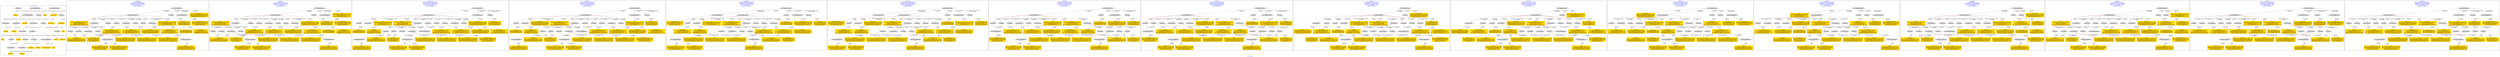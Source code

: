 digraph n0 {
fontcolor="blue"
remincross="true"
label="s07-s-13.json"
subgraph cluster_0 {
label="1-correct model"
n2[style="filled",color="white",fillcolor="lightgray",label="E12_Production1"];
n3[style="filled",color="white",fillcolor="lightgray",label="E21_Person1"];
n4[style="filled",color="white",fillcolor="lightgray",label="E55_Type1"];
n5[style="filled",color="white",fillcolor="lightgray",label="E52_Time-Span1"];
n6[style="filled",color="white",fillcolor="lightgray",label="E69_Death1"];
n7[style="filled",color="white",fillcolor="lightgray",label="E74_Group1"];
n8[style="filled",color="white",fillcolor="lightgray",label="E82_Actor_Appellation1"];
n9[style="filled",color="white",fillcolor="lightgray",label="E67_Birth1"];
n10[shape="plaintext",style="filled",fillcolor="gold",label="Artist_uri"];
n11[style="filled",color="white",fillcolor="lightgray",label="E22_Man-Made_Object1"];
n12[style="filled",color="white",fillcolor="lightgray",label="E35_Title1"];
n13[style="filled",color="white",fillcolor="lightgray",label="E8_Acquisition1"];
n14[style="filled",color="white",fillcolor="lightgray",label="E54_Dimension1"];
n15[shape="plaintext",style="filled",fillcolor="gold",label="Object_URI"];
n16[style="filled",color="white",fillcolor="lightgray",label="E33_Linguistic_Object1"];
n17[style="filled",color="white",fillcolor="lightgray",label="E55_Type2"];
n18[shape="plaintext",style="filled",fillcolor="gold",label="Label_on_page"];
n19[style="filled",color="white",fillcolor="lightgray",label="E33_Linguistic_Object2"];
n20[style="filled",color="white",fillcolor="lightgray",label="E55_Type3"];
n21[shape="plaintext",style="filled",fillcolor="gold",label="origin"];
n22[shape="plaintext",style="filled",fillcolor="gold",label="title"];
n23[style="filled",color="white",fillcolor="lightgray",label="E38_Image1"];
n24[shape="plaintext",style="filled",fillcolor="gold",label="image_url"];
n25[shape="plaintext",style="filled",fillcolor="gold",label="dates"];
n26[style="filled",color="white",fillcolor="lightgray",label="E52_Time-Span2"];
n27[shape="plaintext",style="filled",fillcolor="gold",label="birth_year"];
n28[style="filled",color="white",fillcolor="lightgray",label="E52_Time-Span3"];
n29[shape="plaintext",style="filled",fillcolor="gold",label="death_year"];
n30[shape="plaintext",style="filled",fillcolor="gold",label="dimension"];
n31[shape="plaintext",style="filled",fillcolor="gold",label="technique_uri"];
n32[shape="plaintext",style="filled",fillcolor="gold",label="technique"];
n33[shape="plaintext",style="filled",fillcolor="gold",label="label_type_uri"];
n34[shape="plaintext",style="filled",fillcolor="gold",label="origin_type_uri"];
n35[shape="plaintext",style="filled",fillcolor="gold",label="nationality_uri"];
n36[shape="plaintext",style="filled",fillcolor="gold",label="nationality"];
n37[shape="plaintext",style="filled",fillcolor="gold",label="Artist_appellation_uri"];
n38[shape="plaintext",style="filled",fillcolor="gold",label="name"];
n39[shape="plaintext",style="filled",fillcolor="gold",label="credit_line"];
}
subgraph cluster_1 {
label="candidate 0\nlink coherence:0.8\nnode coherence:0.8181818181818182\nconfidence:0.403732967005684\nmapping score:0.4511645775186411\ncost:233.009652\n-precision:0.51-recall:0.49"
n41[style="filled",color="white",fillcolor="lightgray",label="E12_Production1"];
n42[style="filled",color="white",fillcolor="lightgray",label="E21_Person1"];
n43[style="filled",color="white",fillcolor="lightgray",label="E52_Time-Span2"];
n44[style="filled",color="white",fillcolor="lightgray",label="E53_Place1"];
n45[style="filled",color="white",fillcolor="lightgray",label="E55_Type1"];
n46[style="filled",color="white",fillcolor="lightgray",label="E82_Actor_Appellation1"];
n47[style="filled",color="white",fillcolor="lightgray",label="E22_Man-Made_Object1"];
n48[style="filled",color="white",fillcolor="lightgray",label="E30_Right1"];
n49[style="filled",color="white",fillcolor="lightgray",label="E38_Image1"];
n50[style="filled",color="white",fillcolor="lightgray",label="E54_Dimension1"];
n51[style="filled",color="white",fillcolor="lightgray",label="E55_Type2"];
n52[style="filled",color="white",fillcolor="lightgray",label="E55_Type3"];
n53[style="filled",color="white",fillcolor="lightgray",label="E8_Acquisition1"];
n54[style="filled",color="white",fillcolor="lightgray",label="E33_Linguistic_Object2"];
n55[style="filled",color="white",fillcolor="lightgray",label="E55_Type4"];
n56[style="filled",color="white",fillcolor="lightgray",label="E44_Place_Appellation1"];
n57[style="filled",color="white",fillcolor="lightgray",label="E82_Actor_Appellation2"];
n58[shape="plaintext",style="filled",fillcolor="gold",label="dates\n[E52_Time-Span,P82_at_some_time_within,0.419]\n[E73_Information_Object,P3_has_note,0.227]\n[E22_Man-Made_Object,P3_has_note,0.209]\n[E52_Time-Span,P82b_end_of_the_end,0.144]"];
n59[shape="plaintext",style="filled",fillcolor="gold",label="label_type_uri\n[E55_Type,classLink,0.63]\n[E57_Material,classLink,0.183]\n[E74_Group,classLink,0.182]\n[E33_Linguistic_Object,P3_has_note,0.005]"];
n60[shape="plaintext",style="filled",fillcolor="gold",label="Label_on_page\n[E73_Information_Object,P3_has_note,0.333]\n[E22_Man-Made_Object,P3_has_note,0.306]\n[E33_Linguistic_Object,P3_has_note,0.23]\n[E8_Acquisition,P3_has_note,0.131]"];
n61[shape="plaintext",style="filled",fillcolor="gold",label="name\n[E73_Information_Object,P3_has_note,0.316]\n[E22_Man-Made_Object,P3_has_note,0.285]\n[E82_Actor_Appellation,label,0.24]\n[E8_Acquisition,P3_has_note,0.16]"];
n62[shape="plaintext",style="filled",fillcolor="gold",label="Artist_appellation_uri\n[E82_Actor_Appellation,classLink,0.851]\n[E22_Man-Made_Object,classLink,0.062]\n[E39_Actor,classLink,0.06]\n[E38_Image,classLink,0.027]"];
n63[shape="plaintext",style="filled",fillcolor="gold",label="title\n[E73_Information_Object,P3_has_note,0.339]\n[E22_Man-Made_Object,P3_has_note,0.285]\n[E35_Title,label,0.202]\n[E33_Linguistic_Object,P3_has_note,0.174]"];
n64[shape="plaintext",style="filled",fillcolor="gold",label="Object_URI\n[E22_Man-Made_Object,classLink,0.668]\n[E39_Actor,classLink,0.203]\n[E38_Image,classLink,0.096]\n[E73_Information_Object,P3_has_note,0.033]"];
n65[shape="plaintext",style="filled",fillcolor="gold",label="nationality_uri\n[E74_Group,classLink,0.689]\n[E55_Type,classLink,0.176]\n[E57_Material,classLink,0.097]\n[E74_Group,label,0.038]"];
n66[shape="plaintext",style="filled",fillcolor="gold",label="technique_uri\n[E57_Material,classLink,0.355]\n[E55_Type,classLink,0.35]\n[E74_Group,classLink,0.294]\n[E55_Type,label,0.0]"];
n67[shape="plaintext",style="filled",fillcolor="gold",label="dimension\n[E54_Dimension,P3_has_note,0.865]\n[E73_Information_Object,P3_has_note,0.05]\n[E22_Man-Made_Object,P3_has_note,0.047]\n[E82_Actor_Appellation,label,0.038]"];
n68[shape="plaintext",style="filled",fillcolor="gold",label="death_year\n[E52_Time-Span,P82_at_some_time_within,0.337]\n[E73_Information_Object,P3_has_note,0.284]\n[E22_Man-Made_Object,P3_has_note,0.271]\n[E52_Time-Span,P82b_end_of_the_end,0.108]"];
n69[shape="plaintext",style="filled",fillcolor="gold",label="technique\n[E55_Type,label,0.419]\n[E29_Design_or_Procedure,P3_has_note,0.34]\n[E73_Information_Object,P3_has_note,0.124]\n[E22_Man-Made_Object,P3_has_note,0.117]"];
n70[shape="plaintext",style="filled",fillcolor="gold",label="origin\n[E44_Place_Appellation,label,0.366]\n[E73_Information_Object,P3_has_note,0.222]\n[E22_Man-Made_Object,P3_has_note,0.21]\n[E33_Linguistic_Object,P3_has_note,0.202]"];
n71[shape="plaintext",style="filled",fillcolor="gold",label="image_url\n[E38_Image,classLink,0.432]\n[E22_Man-Made_Object,classLink,0.239]\n[E39_Actor,classLink,0.238]\n[E73_Information_Object,P3_has_note,0.091]"];
n72[shape="plaintext",style="filled",fillcolor="gold",label="birth_year\n[E52_Time-Span,P82_at_some_time_within,0.326]\n[E52_Time-Span,P82a_begin_of_the_begin,0.291]\n[E52_Time-Span,P82b_end_of_the_end,0.253]\n[E33_Linguistic_Object,P3_has_note,0.129]"];
n73[shape="plaintext",style="filled",fillcolor="gold",label="origin_type_uri\n[E55_Type,classLink,0.633]\n[E57_Material,classLink,0.184]\n[E74_Group,classLink,0.183]"];
n74[shape="plaintext",style="filled",fillcolor="gold",label="nationality\n[E74_Group,label,0.532]\n[E74_Group,classLink,0.331]\n[E8_Acquisition,P3_has_note,0.081]\n[E30_Right,P3_has_note,0.056]"];
n75[shape="plaintext",style="filled",fillcolor="gold",label="credit_line\n[E8_Acquisition,P3_has_note,0.339]\n[E30_Right,P3_has_note,0.322]\n[E73_Information_Object,P3_has_note,0.174]\n[E22_Man-Made_Object,P3_has_note,0.165]"];
n76[shape="plaintext",style="filled",fillcolor="gold",label="Artist_uri\n[E82_Actor_Appellation,classLink,0.304]\n[E22_Man-Made_Object,classLink,0.28]\n[E39_Actor,classLink,0.266]\n[E21_Person,classLink,0.149]"];
}
subgraph cluster_2 {
label="candidate 1\nlink coherence:0.8\nnode coherence:0.8181818181818182\nconfidence:0.40187878118644405\nmapping score:0.4505465155788944\ncost:233.009652\n-precision:0.49-recall:0.46"
n78[style="filled",color="white",fillcolor="lightgray",label="E12_Production1"];
n79[style="filled",color="white",fillcolor="lightgray",label="E21_Person1"];
n80[style="filled",color="white",fillcolor="lightgray",label="E52_Time-Span2"];
n81[style="filled",color="white",fillcolor="lightgray",label="E53_Place1"];
n82[style="filled",color="white",fillcolor="lightgray",label="E55_Type1"];
n83[style="filled",color="white",fillcolor="lightgray",label="E82_Actor_Appellation1"];
n84[style="filled",color="white",fillcolor="lightgray",label="E22_Man-Made_Object1"];
n85[style="filled",color="white",fillcolor="lightgray",label="E30_Right1"];
n86[style="filled",color="white",fillcolor="lightgray",label="E38_Image1"];
n87[style="filled",color="white",fillcolor="lightgray",label="E54_Dimension1"];
n88[style="filled",color="white",fillcolor="lightgray",label="E55_Type2"];
n89[style="filled",color="white",fillcolor="lightgray",label="E55_Type3"];
n90[style="filled",color="white",fillcolor="lightgray",label="E8_Acquisition1"];
n91[style="filled",color="white",fillcolor="lightgray",label="E33_Linguistic_Object2"];
n92[style="filled",color="white",fillcolor="lightgray",label="E55_Type4"];
n93[style="filled",color="white",fillcolor="lightgray",label="E44_Place_Appellation1"];
n94[style="filled",color="white",fillcolor="lightgray",label="E82_Actor_Appellation2"];
n95[shape="plaintext",style="filled",fillcolor="gold",label="dates\n[E52_Time-Span,P82_at_some_time_within,0.419]\n[E73_Information_Object,P3_has_note,0.227]\n[E22_Man-Made_Object,P3_has_note,0.209]\n[E52_Time-Span,P82b_end_of_the_end,0.144]"];
n96[shape="plaintext",style="filled",fillcolor="gold",label="label_type_uri\n[E55_Type,classLink,0.63]\n[E57_Material,classLink,0.183]\n[E74_Group,classLink,0.182]\n[E33_Linguistic_Object,P3_has_note,0.005]"];
n97[shape="plaintext",style="filled",fillcolor="gold",label="title\n[E73_Information_Object,P3_has_note,0.339]\n[E22_Man-Made_Object,P3_has_note,0.285]\n[E35_Title,label,0.202]\n[E33_Linguistic_Object,P3_has_note,0.174]"];
n98[shape="plaintext",style="filled",fillcolor="gold",label="name\n[E73_Information_Object,P3_has_note,0.316]\n[E22_Man-Made_Object,P3_has_note,0.285]\n[E82_Actor_Appellation,label,0.24]\n[E8_Acquisition,P3_has_note,0.16]"];
n99[shape="plaintext",style="filled",fillcolor="gold",label="Artist_appellation_uri\n[E82_Actor_Appellation,classLink,0.851]\n[E22_Man-Made_Object,classLink,0.062]\n[E39_Actor,classLink,0.06]\n[E38_Image,classLink,0.027]"];
n100[shape="plaintext",style="filled",fillcolor="gold",label="Label_on_page\n[E73_Information_Object,P3_has_note,0.333]\n[E22_Man-Made_Object,P3_has_note,0.306]\n[E33_Linguistic_Object,P3_has_note,0.23]\n[E8_Acquisition,P3_has_note,0.131]"];
n101[shape="plaintext",style="filled",fillcolor="gold",label="Object_URI\n[E22_Man-Made_Object,classLink,0.668]\n[E39_Actor,classLink,0.203]\n[E38_Image,classLink,0.096]\n[E73_Information_Object,P3_has_note,0.033]"];
n102[shape="plaintext",style="filled",fillcolor="gold",label="nationality_uri\n[E74_Group,classLink,0.689]\n[E55_Type,classLink,0.176]\n[E57_Material,classLink,0.097]\n[E74_Group,label,0.038]"];
n103[shape="plaintext",style="filled",fillcolor="gold",label="technique_uri\n[E57_Material,classLink,0.355]\n[E55_Type,classLink,0.35]\n[E74_Group,classLink,0.294]\n[E55_Type,label,0.0]"];
n104[shape="plaintext",style="filled",fillcolor="gold",label="dimension\n[E54_Dimension,P3_has_note,0.865]\n[E73_Information_Object,P3_has_note,0.05]\n[E22_Man-Made_Object,P3_has_note,0.047]\n[E82_Actor_Appellation,label,0.038]"];
n105[shape="plaintext",style="filled",fillcolor="gold",label="death_year\n[E52_Time-Span,P82_at_some_time_within,0.337]\n[E73_Information_Object,P3_has_note,0.284]\n[E22_Man-Made_Object,P3_has_note,0.271]\n[E52_Time-Span,P82b_end_of_the_end,0.108]"];
n106[shape="plaintext",style="filled",fillcolor="gold",label="technique\n[E55_Type,label,0.419]\n[E29_Design_or_Procedure,P3_has_note,0.34]\n[E73_Information_Object,P3_has_note,0.124]\n[E22_Man-Made_Object,P3_has_note,0.117]"];
n107[shape="plaintext",style="filled",fillcolor="gold",label="origin\n[E44_Place_Appellation,label,0.366]\n[E73_Information_Object,P3_has_note,0.222]\n[E22_Man-Made_Object,P3_has_note,0.21]\n[E33_Linguistic_Object,P3_has_note,0.202]"];
n108[shape="plaintext",style="filled",fillcolor="gold",label="image_url\n[E38_Image,classLink,0.432]\n[E22_Man-Made_Object,classLink,0.239]\n[E39_Actor,classLink,0.238]\n[E73_Information_Object,P3_has_note,0.091]"];
n109[shape="plaintext",style="filled",fillcolor="gold",label="birth_year\n[E52_Time-Span,P82_at_some_time_within,0.326]\n[E52_Time-Span,P82a_begin_of_the_begin,0.291]\n[E52_Time-Span,P82b_end_of_the_end,0.253]\n[E33_Linguistic_Object,P3_has_note,0.129]"];
n110[shape="plaintext",style="filled",fillcolor="gold",label="origin_type_uri\n[E55_Type,classLink,0.633]\n[E57_Material,classLink,0.184]\n[E74_Group,classLink,0.183]"];
n111[shape="plaintext",style="filled",fillcolor="gold",label="nationality\n[E74_Group,label,0.532]\n[E74_Group,classLink,0.331]\n[E8_Acquisition,P3_has_note,0.081]\n[E30_Right,P3_has_note,0.056]"];
n112[shape="plaintext",style="filled",fillcolor="gold",label="credit_line\n[E8_Acquisition,P3_has_note,0.339]\n[E30_Right,P3_has_note,0.322]\n[E73_Information_Object,P3_has_note,0.174]\n[E22_Man-Made_Object,P3_has_note,0.165]"];
n113[shape="plaintext",style="filled",fillcolor="gold",label="Artist_uri\n[E82_Actor_Appellation,classLink,0.304]\n[E22_Man-Made_Object,classLink,0.28]\n[E39_Actor,classLink,0.266]\n[E21_Person,classLink,0.149]"];
}
subgraph cluster_3 {
label="candidate 10\nlink coherence:0.7027027027027027\nnode coherence:0.8181818181818182\nconfidence:0.403732967005684\nmapping score:0.4511645775186411\ncost:334.009662\n-precision:0.49-recall:0.49"
n115[style="filled",color="white",fillcolor="lightgray",label="E12_Production1"];
n116[style="filled",color="white",fillcolor="lightgray",label="E21_Person1"];
n117[style="filled",color="white",fillcolor="lightgray",label="E52_Time-Span2"];
n118[style="filled",color="white",fillcolor="lightgray",label="E53_Place1"];
n119[style="filled",color="white",fillcolor="lightgray",label="E55_Type1"];
n120[style="filled",color="white",fillcolor="lightgray",label="E82_Actor_Appellation1"];
n121[style="filled",color="white",fillcolor="lightgray",label="E21_Person2"];
n122[style="filled",color="white",fillcolor="lightgray",label="E82_Actor_Appellation2"];
n123[style="filled",color="white",fillcolor="lightgray",label="E22_Man-Made_Object1"];
n124[style="filled",color="white",fillcolor="lightgray",label="E30_Right1"];
n125[style="filled",color="white",fillcolor="lightgray",label="E38_Image1"];
n126[style="filled",color="white",fillcolor="lightgray",label="E54_Dimension1"];
n127[style="filled",color="white",fillcolor="lightgray",label="E55_Type2"];
n128[style="filled",color="white",fillcolor="lightgray",label="E55_Type3"];
n129[style="filled",color="white",fillcolor="lightgray",label="E8_Acquisition1"];
n130[style="filled",color="white",fillcolor="lightgray",label="E33_Linguistic_Object1"];
n131[style="filled",color="white",fillcolor="lightgray",label="E44_Place_Appellation1"];
n132[style="filled",color="white",fillcolor="lightgray",label="E33_Linguistic_Object2"];
n133[style="filled",color="white",fillcolor="lightgray",label="E55_Type4"];
n134[shape="plaintext",style="filled",fillcolor="gold",label="dates\n[E52_Time-Span,P82_at_some_time_within,0.419]\n[E73_Information_Object,P3_has_note,0.227]\n[E22_Man-Made_Object,P3_has_note,0.209]\n[E52_Time-Span,P82b_end_of_the_end,0.144]"];
n135[shape="plaintext",style="filled",fillcolor="gold",label="label_type_uri\n[E55_Type,classLink,0.63]\n[E57_Material,classLink,0.183]\n[E74_Group,classLink,0.182]\n[E33_Linguistic_Object,P3_has_note,0.005]"];
n136[shape="plaintext",style="filled",fillcolor="gold",label="Label_on_page\n[E73_Information_Object,P3_has_note,0.333]\n[E22_Man-Made_Object,P3_has_note,0.306]\n[E33_Linguistic_Object,P3_has_note,0.23]\n[E8_Acquisition,P3_has_note,0.131]"];
n137[shape="plaintext",style="filled",fillcolor="gold",label="name\n[E73_Information_Object,P3_has_note,0.316]\n[E22_Man-Made_Object,P3_has_note,0.285]\n[E82_Actor_Appellation,label,0.24]\n[E8_Acquisition,P3_has_note,0.16]"];
n138[shape="plaintext",style="filled",fillcolor="gold",label="Artist_appellation_uri\n[E82_Actor_Appellation,classLink,0.851]\n[E22_Man-Made_Object,classLink,0.062]\n[E39_Actor,classLink,0.06]\n[E38_Image,classLink,0.027]"];
n139[shape="plaintext",style="filled",fillcolor="gold",label="title\n[E73_Information_Object,P3_has_note,0.339]\n[E22_Man-Made_Object,P3_has_note,0.285]\n[E35_Title,label,0.202]\n[E33_Linguistic_Object,P3_has_note,0.174]"];
n140[shape="plaintext",style="filled",fillcolor="gold",label="Object_URI\n[E22_Man-Made_Object,classLink,0.668]\n[E39_Actor,classLink,0.203]\n[E38_Image,classLink,0.096]\n[E73_Information_Object,P3_has_note,0.033]"];
n141[shape="plaintext",style="filled",fillcolor="gold",label="nationality_uri\n[E74_Group,classLink,0.689]\n[E55_Type,classLink,0.176]\n[E57_Material,classLink,0.097]\n[E74_Group,label,0.038]"];
n142[shape="plaintext",style="filled",fillcolor="gold",label="technique_uri\n[E57_Material,classLink,0.355]\n[E55_Type,classLink,0.35]\n[E74_Group,classLink,0.294]\n[E55_Type,label,0.0]"];
n143[shape="plaintext",style="filled",fillcolor="gold",label="dimension\n[E54_Dimension,P3_has_note,0.865]\n[E73_Information_Object,P3_has_note,0.05]\n[E22_Man-Made_Object,P3_has_note,0.047]\n[E82_Actor_Appellation,label,0.038]"];
n144[shape="plaintext",style="filled",fillcolor="gold",label="death_year\n[E52_Time-Span,P82_at_some_time_within,0.337]\n[E73_Information_Object,P3_has_note,0.284]\n[E22_Man-Made_Object,P3_has_note,0.271]\n[E52_Time-Span,P82b_end_of_the_end,0.108]"];
n145[shape="plaintext",style="filled",fillcolor="gold",label="technique\n[E55_Type,label,0.419]\n[E29_Design_or_Procedure,P3_has_note,0.34]\n[E73_Information_Object,P3_has_note,0.124]\n[E22_Man-Made_Object,P3_has_note,0.117]"];
n146[shape="plaintext",style="filled",fillcolor="gold",label="origin\n[E44_Place_Appellation,label,0.366]\n[E73_Information_Object,P3_has_note,0.222]\n[E22_Man-Made_Object,P3_has_note,0.21]\n[E33_Linguistic_Object,P3_has_note,0.202]"];
n147[shape="plaintext",style="filled",fillcolor="gold",label="image_url\n[E38_Image,classLink,0.432]\n[E22_Man-Made_Object,classLink,0.239]\n[E39_Actor,classLink,0.238]\n[E73_Information_Object,P3_has_note,0.091]"];
n148[shape="plaintext",style="filled",fillcolor="gold",label="birth_year\n[E52_Time-Span,P82_at_some_time_within,0.326]\n[E52_Time-Span,P82a_begin_of_the_begin,0.291]\n[E52_Time-Span,P82b_end_of_the_end,0.253]\n[E33_Linguistic_Object,P3_has_note,0.129]"];
n149[shape="plaintext",style="filled",fillcolor="gold",label="origin_type_uri\n[E55_Type,classLink,0.633]\n[E57_Material,classLink,0.184]\n[E74_Group,classLink,0.183]"];
n150[shape="plaintext",style="filled",fillcolor="gold",label="nationality\n[E74_Group,label,0.532]\n[E74_Group,classLink,0.331]\n[E8_Acquisition,P3_has_note,0.081]\n[E30_Right,P3_has_note,0.056]"];
n151[shape="plaintext",style="filled",fillcolor="gold",label="credit_line\n[E8_Acquisition,P3_has_note,0.339]\n[E30_Right,P3_has_note,0.322]\n[E73_Information_Object,P3_has_note,0.174]\n[E22_Man-Made_Object,P3_has_note,0.165]"];
n152[shape="plaintext",style="filled",fillcolor="gold",label="Artist_uri\n[E82_Actor_Appellation,classLink,0.304]\n[E22_Man-Made_Object,classLink,0.28]\n[E39_Actor,classLink,0.266]\n[E21_Person,classLink,0.149]"];
}
subgraph cluster_4 {
label="candidate 11\nlink coherence:0.7027027027027027\nnode coherence:0.8181818181818182\nconfidence:0.40187878118644405\nmapping score:0.4505465155788944\ncost:334.009662\n-precision:0.46-recall:0.46"
n154[style="filled",color="white",fillcolor="lightgray",label="E12_Production1"];
n155[style="filled",color="white",fillcolor="lightgray",label="E21_Person1"];
n156[style="filled",color="white",fillcolor="lightgray",label="E52_Time-Span2"];
n157[style="filled",color="white",fillcolor="lightgray",label="E53_Place1"];
n158[style="filled",color="white",fillcolor="lightgray",label="E55_Type1"];
n159[style="filled",color="white",fillcolor="lightgray",label="E82_Actor_Appellation1"];
n160[style="filled",color="white",fillcolor="lightgray",label="E21_Person2"];
n161[style="filled",color="white",fillcolor="lightgray",label="E82_Actor_Appellation2"];
n162[style="filled",color="white",fillcolor="lightgray",label="E22_Man-Made_Object1"];
n163[style="filled",color="white",fillcolor="lightgray",label="E30_Right1"];
n164[style="filled",color="white",fillcolor="lightgray",label="E38_Image1"];
n165[style="filled",color="white",fillcolor="lightgray",label="E54_Dimension1"];
n166[style="filled",color="white",fillcolor="lightgray",label="E55_Type2"];
n167[style="filled",color="white",fillcolor="lightgray",label="E55_Type3"];
n168[style="filled",color="white",fillcolor="lightgray",label="E8_Acquisition1"];
n169[style="filled",color="white",fillcolor="lightgray",label="E33_Linguistic_Object1"];
n170[style="filled",color="white",fillcolor="lightgray",label="E44_Place_Appellation1"];
n171[style="filled",color="white",fillcolor="lightgray",label="E33_Linguistic_Object2"];
n172[style="filled",color="white",fillcolor="lightgray",label="E55_Type4"];
n173[shape="plaintext",style="filled",fillcolor="gold",label="dates\n[E52_Time-Span,P82_at_some_time_within,0.419]\n[E73_Information_Object,P3_has_note,0.227]\n[E22_Man-Made_Object,P3_has_note,0.209]\n[E52_Time-Span,P82b_end_of_the_end,0.144]"];
n174[shape="plaintext",style="filled",fillcolor="gold",label="label_type_uri\n[E55_Type,classLink,0.63]\n[E57_Material,classLink,0.183]\n[E74_Group,classLink,0.182]\n[E33_Linguistic_Object,P3_has_note,0.005]"];
n175[shape="plaintext",style="filled",fillcolor="gold",label="title\n[E73_Information_Object,P3_has_note,0.339]\n[E22_Man-Made_Object,P3_has_note,0.285]\n[E35_Title,label,0.202]\n[E33_Linguistic_Object,P3_has_note,0.174]"];
n176[shape="plaintext",style="filled",fillcolor="gold",label="name\n[E73_Information_Object,P3_has_note,0.316]\n[E22_Man-Made_Object,P3_has_note,0.285]\n[E82_Actor_Appellation,label,0.24]\n[E8_Acquisition,P3_has_note,0.16]"];
n177[shape="plaintext",style="filled",fillcolor="gold",label="Artist_appellation_uri\n[E82_Actor_Appellation,classLink,0.851]\n[E22_Man-Made_Object,classLink,0.062]\n[E39_Actor,classLink,0.06]\n[E38_Image,classLink,0.027]"];
n178[shape="plaintext",style="filled",fillcolor="gold",label="Label_on_page\n[E73_Information_Object,P3_has_note,0.333]\n[E22_Man-Made_Object,P3_has_note,0.306]\n[E33_Linguistic_Object,P3_has_note,0.23]\n[E8_Acquisition,P3_has_note,0.131]"];
n179[shape="plaintext",style="filled",fillcolor="gold",label="Object_URI\n[E22_Man-Made_Object,classLink,0.668]\n[E39_Actor,classLink,0.203]\n[E38_Image,classLink,0.096]\n[E73_Information_Object,P3_has_note,0.033]"];
n180[shape="plaintext",style="filled",fillcolor="gold",label="nationality_uri\n[E74_Group,classLink,0.689]\n[E55_Type,classLink,0.176]\n[E57_Material,classLink,0.097]\n[E74_Group,label,0.038]"];
n181[shape="plaintext",style="filled",fillcolor="gold",label="technique_uri\n[E57_Material,classLink,0.355]\n[E55_Type,classLink,0.35]\n[E74_Group,classLink,0.294]\n[E55_Type,label,0.0]"];
n182[shape="plaintext",style="filled",fillcolor="gold",label="dimension\n[E54_Dimension,P3_has_note,0.865]\n[E73_Information_Object,P3_has_note,0.05]\n[E22_Man-Made_Object,P3_has_note,0.047]\n[E82_Actor_Appellation,label,0.038]"];
n183[shape="plaintext",style="filled",fillcolor="gold",label="death_year\n[E52_Time-Span,P82_at_some_time_within,0.337]\n[E73_Information_Object,P3_has_note,0.284]\n[E22_Man-Made_Object,P3_has_note,0.271]\n[E52_Time-Span,P82b_end_of_the_end,0.108]"];
n184[shape="plaintext",style="filled",fillcolor="gold",label="technique\n[E55_Type,label,0.419]\n[E29_Design_or_Procedure,P3_has_note,0.34]\n[E73_Information_Object,P3_has_note,0.124]\n[E22_Man-Made_Object,P3_has_note,0.117]"];
n185[shape="plaintext",style="filled",fillcolor="gold",label="origin\n[E44_Place_Appellation,label,0.366]\n[E73_Information_Object,P3_has_note,0.222]\n[E22_Man-Made_Object,P3_has_note,0.21]\n[E33_Linguistic_Object,P3_has_note,0.202]"];
n186[shape="plaintext",style="filled",fillcolor="gold",label="image_url\n[E38_Image,classLink,0.432]\n[E22_Man-Made_Object,classLink,0.239]\n[E39_Actor,classLink,0.238]\n[E73_Information_Object,P3_has_note,0.091]"];
n187[shape="plaintext",style="filled",fillcolor="gold",label="birth_year\n[E52_Time-Span,P82_at_some_time_within,0.326]\n[E52_Time-Span,P82a_begin_of_the_begin,0.291]\n[E52_Time-Span,P82b_end_of_the_end,0.253]\n[E33_Linguistic_Object,P3_has_note,0.129]"];
n188[shape="plaintext",style="filled",fillcolor="gold",label="origin_type_uri\n[E55_Type,classLink,0.633]\n[E57_Material,classLink,0.184]\n[E74_Group,classLink,0.183]"];
n189[shape="plaintext",style="filled",fillcolor="gold",label="nationality\n[E74_Group,label,0.532]\n[E74_Group,classLink,0.331]\n[E8_Acquisition,P3_has_note,0.081]\n[E30_Right,P3_has_note,0.056]"];
n190[shape="plaintext",style="filled",fillcolor="gold",label="credit_line\n[E8_Acquisition,P3_has_note,0.339]\n[E30_Right,P3_has_note,0.322]\n[E73_Information_Object,P3_has_note,0.174]\n[E22_Man-Made_Object,P3_has_note,0.165]"];
n191[shape="plaintext",style="filled",fillcolor="gold",label="Artist_uri\n[E82_Actor_Appellation,classLink,0.304]\n[E22_Man-Made_Object,classLink,0.28]\n[E39_Actor,classLink,0.266]\n[E21_Person,classLink,0.149]"];
}
subgraph cluster_5 {
label="candidate 12\nlink coherence:0.6944444444444444\nnode coherence:0.8181818181818182\nconfidence:0.403732967005684\nmapping score:0.4511645775186411\ncost:432.019664\n-precision:0.53-recall:0.51"
n193[style="filled",color="white",fillcolor="lightgray",label="E12_Production1"];
n194[style="filled",color="white",fillcolor="lightgray",label="E21_Person1"];
n195[style="filled",color="white",fillcolor="lightgray",label="E52_Time-Span2"];
n196[style="filled",color="white",fillcolor="lightgray",label="E53_Place1"];
n197[style="filled",color="white",fillcolor="lightgray",label="E55_Type1"];
n198[style="filled",color="white",fillcolor="lightgray",label="E82_Actor_Appellation1"];
n199[style="filled",color="white",fillcolor="lightgray",label="E22_Man-Made_Object1"];
n200[style="filled",color="white",fillcolor="lightgray",label="E30_Right1"];
n201[style="filled",color="white",fillcolor="lightgray",label="E38_Image1"];
n202[style="filled",color="white",fillcolor="lightgray",label="E54_Dimension1"];
n203[style="filled",color="white",fillcolor="lightgray",label="E55_Type2"];
n204[style="filled",color="white",fillcolor="lightgray",label="E8_Acquisition1"];
n205[style="filled",color="white",fillcolor="lightgray",label="E33_Linguistic_Object1"];
n206[style="filled",color="white",fillcolor="lightgray",label="E55_Type3"];
n207[style="filled",color="white",fillcolor="lightgray",label="E44_Place_Appellation1"];
n208[style="filled",color="white",fillcolor="lightgray",label="E33_Linguistic_Object2"];
n209[style="filled",color="white",fillcolor="lightgray",label="E55_Type4"];
n210[style="filled",color="white",fillcolor="lightgray",label="E82_Actor_Appellation2"];
n211[shape="plaintext",style="filled",fillcolor="gold",label="dates\n[E52_Time-Span,P82_at_some_time_within,0.419]\n[E73_Information_Object,P3_has_note,0.227]\n[E22_Man-Made_Object,P3_has_note,0.209]\n[E52_Time-Span,P82b_end_of_the_end,0.144]"];
n212[shape="plaintext",style="filled",fillcolor="gold",label="label_type_uri\n[E55_Type,classLink,0.63]\n[E57_Material,classLink,0.183]\n[E74_Group,classLink,0.182]\n[E33_Linguistic_Object,P3_has_note,0.005]"];
n213[shape="plaintext",style="filled",fillcolor="gold",label="Label_on_page\n[E73_Information_Object,P3_has_note,0.333]\n[E22_Man-Made_Object,P3_has_note,0.306]\n[E33_Linguistic_Object,P3_has_note,0.23]\n[E8_Acquisition,P3_has_note,0.131]"];
n214[shape="plaintext",style="filled",fillcolor="gold",label="name\n[E73_Information_Object,P3_has_note,0.316]\n[E22_Man-Made_Object,P3_has_note,0.285]\n[E82_Actor_Appellation,label,0.24]\n[E8_Acquisition,P3_has_note,0.16]"];
n215[shape="plaintext",style="filled",fillcolor="gold",label="Artist_appellation_uri\n[E82_Actor_Appellation,classLink,0.851]\n[E22_Man-Made_Object,classLink,0.062]\n[E39_Actor,classLink,0.06]\n[E38_Image,classLink,0.027]"];
n216[shape="plaintext",style="filled",fillcolor="gold",label="title\n[E73_Information_Object,P3_has_note,0.339]\n[E22_Man-Made_Object,P3_has_note,0.285]\n[E35_Title,label,0.202]\n[E33_Linguistic_Object,P3_has_note,0.174]"];
n217[shape="plaintext",style="filled",fillcolor="gold",label="Object_URI\n[E22_Man-Made_Object,classLink,0.668]\n[E39_Actor,classLink,0.203]\n[E38_Image,classLink,0.096]\n[E73_Information_Object,P3_has_note,0.033]"];
n218[shape="plaintext",style="filled",fillcolor="gold",label="nationality_uri\n[E74_Group,classLink,0.689]\n[E55_Type,classLink,0.176]\n[E57_Material,classLink,0.097]\n[E74_Group,label,0.038]"];
n219[shape="plaintext",style="filled",fillcolor="gold",label="technique_uri\n[E57_Material,classLink,0.355]\n[E55_Type,classLink,0.35]\n[E74_Group,classLink,0.294]\n[E55_Type,label,0.0]"];
n220[shape="plaintext",style="filled",fillcolor="gold",label="dimension\n[E54_Dimension,P3_has_note,0.865]\n[E73_Information_Object,P3_has_note,0.05]\n[E22_Man-Made_Object,P3_has_note,0.047]\n[E82_Actor_Appellation,label,0.038]"];
n221[shape="plaintext",style="filled",fillcolor="gold",label="death_year\n[E52_Time-Span,P82_at_some_time_within,0.337]\n[E73_Information_Object,P3_has_note,0.284]\n[E22_Man-Made_Object,P3_has_note,0.271]\n[E52_Time-Span,P82b_end_of_the_end,0.108]"];
n222[shape="plaintext",style="filled",fillcolor="gold",label="technique\n[E55_Type,label,0.419]\n[E29_Design_or_Procedure,P3_has_note,0.34]\n[E73_Information_Object,P3_has_note,0.124]\n[E22_Man-Made_Object,P3_has_note,0.117]"];
n223[shape="plaintext",style="filled",fillcolor="gold",label="origin\n[E44_Place_Appellation,label,0.366]\n[E73_Information_Object,P3_has_note,0.222]\n[E22_Man-Made_Object,P3_has_note,0.21]\n[E33_Linguistic_Object,P3_has_note,0.202]"];
n224[shape="plaintext",style="filled",fillcolor="gold",label="image_url\n[E38_Image,classLink,0.432]\n[E22_Man-Made_Object,classLink,0.239]\n[E39_Actor,classLink,0.238]\n[E73_Information_Object,P3_has_note,0.091]"];
n225[shape="plaintext",style="filled",fillcolor="gold",label="birth_year\n[E52_Time-Span,P82_at_some_time_within,0.326]\n[E52_Time-Span,P82a_begin_of_the_begin,0.291]\n[E52_Time-Span,P82b_end_of_the_end,0.253]\n[E33_Linguistic_Object,P3_has_note,0.129]"];
n226[shape="plaintext",style="filled",fillcolor="gold",label="origin_type_uri\n[E55_Type,classLink,0.633]\n[E57_Material,classLink,0.184]\n[E74_Group,classLink,0.183]"];
n227[shape="plaintext",style="filled",fillcolor="gold",label="nationality\n[E74_Group,label,0.532]\n[E74_Group,classLink,0.331]\n[E8_Acquisition,P3_has_note,0.081]\n[E30_Right,P3_has_note,0.056]"];
n228[shape="plaintext",style="filled",fillcolor="gold",label="credit_line\n[E8_Acquisition,P3_has_note,0.339]\n[E30_Right,P3_has_note,0.322]\n[E73_Information_Object,P3_has_note,0.174]\n[E22_Man-Made_Object,P3_has_note,0.165]"];
n229[shape="plaintext",style="filled",fillcolor="gold",label="Artist_uri\n[E82_Actor_Appellation,classLink,0.304]\n[E22_Man-Made_Object,classLink,0.28]\n[E39_Actor,classLink,0.266]\n[E21_Person,classLink,0.149]"];
}
subgraph cluster_6 {
label="candidate 13\nlink coherence:0.6944444444444444\nnode coherence:0.8181818181818182\nconfidence:0.40187878118644405\nmapping score:0.4505465155788944\ncost:432.019664\n-precision:0.5-recall:0.49"
n231[style="filled",color="white",fillcolor="lightgray",label="E12_Production1"];
n232[style="filled",color="white",fillcolor="lightgray",label="E21_Person1"];
n233[style="filled",color="white",fillcolor="lightgray",label="E52_Time-Span2"];
n234[style="filled",color="white",fillcolor="lightgray",label="E53_Place1"];
n235[style="filled",color="white",fillcolor="lightgray",label="E55_Type1"];
n236[style="filled",color="white",fillcolor="lightgray",label="E82_Actor_Appellation1"];
n237[style="filled",color="white",fillcolor="lightgray",label="E22_Man-Made_Object1"];
n238[style="filled",color="white",fillcolor="lightgray",label="E30_Right1"];
n239[style="filled",color="white",fillcolor="lightgray",label="E38_Image1"];
n240[style="filled",color="white",fillcolor="lightgray",label="E54_Dimension1"];
n241[style="filled",color="white",fillcolor="lightgray",label="E55_Type2"];
n242[style="filled",color="white",fillcolor="lightgray",label="E8_Acquisition1"];
n243[style="filled",color="white",fillcolor="lightgray",label="E33_Linguistic_Object1"];
n244[style="filled",color="white",fillcolor="lightgray",label="E55_Type3"];
n245[style="filled",color="white",fillcolor="lightgray",label="E44_Place_Appellation1"];
n246[style="filled",color="white",fillcolor="lightgray",label="E33_Linguistic_Object2"];
n247[style="filled",color="white",fillcolor="lightgray",label="E55_Type4"];
n248[style="filled",color="white",fillcolor="lightgray",label="E82_Actor_Appellation2"];
n249[shape="plaintext",style="filled",fillcolor="gold",label="dates\n[E52_Time-Span,P82_at_some_time_within,0.419]\n[E73_Information_Object,P3_has_note,0.227]\n[E22_Man-Made_Object,P3_has_note,0.209]\n[E52_Time-Span,P82b_end_of_the_end,0.144]"];
n250[shape="plaintext",style="filled",fillcolor="gold",label="label_type_uri\n[E55_Type,classLink,0.63]\n[E57_Material,classLink,0.183]\n[E74_Group,classLink,0.182]\n[E33_Linguistic_Object,P3_has_note,0.005]"];
n251[shape="plaintext",style="filled",fillcolor="gold",label="title\n[E73_Information_Object,P3_has_note,0.339]\n[E22_Man-Made_Object,P3_has_note,0.285]\n[E35_Title,label,0.202]\n[E33_Linguistic_Object,P3_has_note,0.174]"];
n252[shape="plaintext",style="filled",fillcolor="gold",label="name\n[E73_Information_Object,P3_has_note,0.316]\n[E22_Man-Made_Object,P3_has_note,0.285]\n[E82_Actor_Appellation,label,0.24]\n[E8_Acquisition,P3_has_note,0.16]"];
n253[shape="plaintext",style="filled",fillcolor="gold",label="Artist_appellation_uri\n[E82_Actor_Appellation,classLink,0.851]\n[E22_Man-Made_Object,classLink,0.062]\n[E39_Actor,classLink,0.06]\n[E38_Image,classLink,0.027]"];
n254[shape="plaintext",style="filled",fillcolor="gold",label="Label_on_page\n[E73_Information_Object,P3_has_note,0.333]\n[E22_Man-Made_Object,P3_has_note,0.306]\n[E33_Linguistic_Object,P3_has_note,0.23]\n[E8_Acquisition,P3_has_note,0.131]"];
n255[shape="plaintext",style="filled",fillcolor="gold",label="Object_URI\n[E22_Man-Made_Object,classLink,0.668]\n[E39_Actor,classLink,0.203]\n[E38_Image,classLink,0.096]\n[E73_Information_Object,P3_has_note,0.033]"];
n256[shape="plaintext",style="filled",fillcolor="gold",label="nationality_uri\n[E74_Group,classLink,0.689]\n[E55_Type,classLink,0.176]\n[E57_Material,classLink,0.097]\n[E74_Group,label,0.038]"];
n257[shape="plaintext",style="filled",fillcolor="gold",label="technique_uri\n[E57_Material,classLink,0.355]\n[E55_Type,classLink,0.35]\n[E74_Group,classLink,0.294]\n[E55_Type,label,0.0]"];
n258[shape="plaintext",style="filled",fillcolor="gold",label="dimension\n[E54_Dimension,P3_has_note,0.865]\n[E73_Information_Object,P3_has_note,0.05]\n[E22_Man-Made_Object,P3_has_note,0.047]\n[E82_Actor_Appellation,label,0.038]"];
n259[shape="plaintext",style="filled",fillcolor="gold",label="death_year\n[E52_Time-Span,P82_at_some_time_within,0.337]\n[E73_Information_Object,P3_has_note,0.284]\n[E22_Man-Made_Object,P3_has_note,0.271]\n[E52_Time-Span,P82b_end_of_the_end,0.108]"];
n260[shape="plaintext",style="filled",fillcolor="gold",label="technique\n[E55_Type,label,0.419]\n[E29_Design_or_Procedure,P3_has_note,0.34]\n[E73_Information_Object,P3_has_note,0.124]\n[E22_Man-Made_Object,P3_has_note,0.117]"];
n261[shape="plaintext",style="filled",fillcolor="gold",label="origin\n[E44_Place_Appellation,label,0.366]\n[E73_Information_Object,P3_has_note,0.222]\n[E22_Man-Made_Object,P3_has_note,0.21]\n[E33_Linguistic_Object,P3_has_note,0.202]"];
n262[shape="plaintext",style="filled",fillcolor="gold",label="image_url\n[E38_Image,classLink,0.432]\n[E22_Man-Made_Object,classLink,0.239]\n[E39_Actor,classLink,0.238]\n[E73_Information_Object,P3_has_note,0.091]"];
n263[shape="plaintext",style="filled",fillcolor="gold",label="birth_year\n[E52_Time-Span,P82_at_some_time_within,0.326]\n[E52_Time-Span,P82a_begin_of_the_begin,0.291]\n[E52_Time-Span,P82b_end_of_the_end,0.253]\n[E33_Linguistic_Object,P3_has_note,0.129]"];
n264[shape="plaintext",style="filled",fillcolor="gold",label="origin_type_uri\n[E55_Type,classLink,0.633]\n[E57_Material,classLink,0.184]\n[E74_Group,classLink,0.183]"];
n265[shape="plaintext",style="filled",fillcolor="gold",label="nationality\n[E74_Group,label,0.532]\n[E74_Group,classLink,0.331]\n[E8_Acquisition,P3_has_note,0.081]\n[E30_Right,P3_has_note,0.056]"];
n266[shape="plaintext",style="filled",fillcolor="gold",label="credit_line\n[E8_Acquisition,P3_has_note,0.339]\n[E30_Right,P3_has_note,0.322]\n[E73_Information_Object,P3_has_note,0.174]\n[E22_Man-Made_Object,P3_has_note,0.165]"];
n267[shape="plaintext",style="filled",fillcolor="gold",label="Artist_uri\n[E82_Actor_Appellation,classLink,0.304]\n[E22_Man-Made_Object,classLink,0.28]\n[E39_Actor,classLink,0.266]\n[E21_Person,classLink,0.149]"];
}
subgraph cluster_7 {
label="candidate 14\nlink coherence:0.6756756756756757\nnode coherence:0.8181818181818182\nconfidence:0.403732967005684\nmapping score:0.4511645775186411\ncost:334.009662\n-precision:0.51-recall:0.51"
n269[style="filled",color="white",fillcolor="lightgray",label="E12_Production1"];
n270[style="filled",color="white",fillcolor="lightgray",label="E21_Person1"];
n271[style="filled",color="white",fillcolor="lightgray",label="E52_Time-Span2"];
n272[style="filled",color="white",fillcolor="lightgray",label="E53_Place1"];
n273[style="filled",color="white",fillcolor="lightgray",label="E55_Type1"];
n274[style="filled",color="white",fillcolor="lightgray",label="E82_Actor_Appellation1"];
n275[style="filled",color="white",fillcolor="lightgray",label="E21_Person2"];
n276[style="filled",color="white",fillcolor="lightgray",label="E82_Actor_Appellation2"];
n277[style="filled",color="white",fillcolor="lightgray",label="E22_Man-Made_Object1"];
n278[style="filled",color="white",fillcolor="lightgray",label="E30_Right1"];
n279[style="filled",color="white",fillcolor="lightgray",label="E38_Image1"];
n280[style="filled",color="white",fillcolor="lightgray",label="E54_Dimension1"];
n281[style="filled",color="white",fillcolor="lightgray",label="E55_Type2"];
n282[style="filled",color="white",fillcolor="lightgray",label="E8_Acquisition1"];
n283[style="filled",color="white",fillcolor="lightgray",label="E33_Linguistic_Object1"];
n284[style="filled",color="white",fillcolor="lightgray",label="E55_Type3"];
n285[style="filled",color="white",fillcolor="lightgray",label="E44_Place_Appellation1"];
n286[style="filled",color="white",fillcolor="lightgray",label="E33_Linguistic_Object2"];
n287[style="filled",color="white",fillcolor="lightgray",label="E55_Type4"];
n288[shape="plaintext",style="filled",fillcolor="gold",label="dates\n[E52_Time-Span,P82_at_some_time_within,0.419]\n[E73_Information_Object,P3_has_note,0.227]\n[E22_Man-Made_Object,P3_has_note,0.209]\n[E52_Time-Span,P82b_end_of_the_end,0.144]"];
n289[shape="plaintext",style="filled",fillcolor="gold",label="label_type_uri\n[E55_Type,classLink,0.63]\n[E57_Material,classLink,0.183]\n[E74_Group,classLink,0.182]\n[E33_Linguistic_Object,P3_has_note,0.005]"];
n290[shape="plaintext",style="filled",fillcolor="gold",label="Label_on_page\n[E73_Information_Object,P3_has_note,0.333]\n[E22_Man-Made_Object,P3_has_note,0.306]\n[E33_Linguistic_Object,P3_has_note,0.23]\n[E8_Acquisition,P3_has_note,0.131]"];
n291[shape="plaintext",style="filled",fillcolor="gold",label="name\n[E73_Information_Object,P3_has_note,0.316]\n[E22_Man-Made_Object,P3_has_note,0.285]\n[E82_Actor_Appellation,label,0.24]\n[E8_Acquisition,P3_has_note,0.16]"];
n292[shape="plaintext",style="filled",fillcolor="gold",label="Artist_appellation_uri\n[E82_Actor_Appellation,classLink,0.851]\n[E22_Man-Made_Object,classLink,0.062]\n[E39_Actor,classLink,0.06]\n[E38_Image,classLink,0.027]"];
n293[shape="plaintext",style="filled",fillcolor="gold",label="title\n[E73_Information_Object,P3_has_note,0.339]\n[E22_Man-Made_Object,P3_has_note,0.285]\n[E35_Title,label,0.202]\n[E33_Linguistic_Object,P3_has_note,0.174]"];
n294[shape="plaintext",style="filled",fillcolor="gold",label="Object_URI\n[E22_Man-Made_Object,classLink,0.668]\n[E39_Actor,classLink,0.203]\n[E38_Image,classLink,0.096]\n[E73_Information_Object,P3_has_note,0.033]"];
n295[shape="plaintext",style="filled",fillcolor="gold",label="nationality_uri\n[E74_Group,classLink,0.689]\n[E55_Type,classLink,0.176]\n[E57_Material,classLink,0.097]\n[E74_Group,label,0.038]"];
n296[shape="plaintext",style="filled",fillcolor="gold",label="technique_uri\n[E57_Material,classLink,0.355]\n[E55_Type,classLink,0.35]\n[E74_Group,classLink,0.294]\n[E55_Type,label,0.0]"];
n297[shape="plaintext",style="filled",fillcolor="gold",label="dimension\n[E54_Dimension,P3_has_note,0.865]\n[E73_Information_Object,P3_has_note,0.05]\n[E22_Man-Made_Object,P3_has_note,0.047]\n[E82_Actor_Appellation,label,0.038]"];
n298[shape="plaintext",style="filled",fillcolor="gold",label="death_year\n[E52_Time-Span,P82_at_some_time_within,0.337]\n[E73_Information_Object,P3_has_note,0.284]\n[E22_Man-Made_Object,P3_has_note,0.271]\n[E52_Time-Span,P82b_end_of_the_end,0.108]"];
n299[shape="plaintext",style="filled",fillcolor="gold",label="technique\n[E55_Type,label,0.419]\n[E29_Design_or_Procedure,P3_has_note,0.34]\n[E73_Information_Object,P3_has_note,0.124]\n[E22_Man-Made_Object,P3_has_note,0.117]"];
n300[shape="plaintext",style="filled",fillcolor="gold",label="origin\n[E44_Place_Appellation,label,0.366]\n[E73_Information_Object,P3_has_note,0.222]\n[E22_Man-Made_Object,P3_has_note,0.21]\n[E33_Linguistic_Object,P3_has_note,0.202]"];
n301[shape="plaintext",style="filled",fillcolor="gold",label="image_url\n[E38_Image,classLink,0.432]\n[E22_Man-Made_Object,classLink,0.239]\n[E39_Actor,classLink,0.238]\n[E73_Information_Object,P3_has_note,0.091]"];
n302[shape="plaintext",style="filled",fillcolor="gold",label="birth_year\n[E52_Time-Span,P82_at_some_time_within,0.326]\n[E52_Time-Span,P82a_begin_of_the_begin,0.291]\n[E52_Time-Span,P82b_end_of_the_end,0.253]\n[E33_Linguistic_Object,P3_has_note,0.129]"];
n303[shape="plaintext",style="filled",fillcolor="gold",label="origin_type_uri\n[E55_Type,classLink,0.633]\n[E57_Material,classLink,0.184]\n[E74_Group,classLink,0.183]"];
n304[shape="plaintext",style="filled",fillcolor="gold",label="nationality\n[E74_Group,label,0.532]\n[E74_Group,classLink,0.331]\n[E8_Acquisition,P3_has_note,0.081]\n[E30_Right,P3_has_note,0.056]"];
n305[shape="plaintext",style="filled",fillcolor="gold",label="credit_line\n[E8_Acquisition,P3_has_note,0.339]\n[E30_Right,P3_has_note,0.322]\n[E73_Information_Object,P3_has_note,0.174]\n[E22_Man-Made_Object,P3_has_note,0.165]"];
n306[shape="plaintext",style="filled",fillcolor="gold",label="Artist_uri\n[E82_Actor_Appellation,classLink,0.304]\n[E22_Man-Made_Object,classLink,0.28]\n[E39_Actor,classLink,0.266]\n[E21_Person,classLink,0.149]"];
}
subgraph cluster_8 {
label="candidate 15\nlink coherence:0.6756756756756757\nnode coherence:0.8181818181818182\nconfidence:0.40187878118644405\nmapping score:0.4505465155788944\ncost:334.009662\n-precision:0.49-recall:0.49"
n308[style="filled",color="white",fillcolor="lightgray",label="E12_Production1"];
n309[style="filled",color="white",fillcolor="lightgray",label="E21_Person1"];
n310[style="filled",color="white",fillcolor="lightgray",label="E52_Time-Span2"];
n311[style="filled",color="white",fillcolor="lightgray",label="E53_Place1"];
n312[style="filled",color="white",fillcolor="lightgray",label="E55_Type1"];
n313[style="filled",color="white",fillcolor="lightgray",label="E82_Actor_Appellation1"];
n314[style="filled",color="white",fillcolor="lightgray",label="E21_Person2"];
n315[style="filled",color="white",fillcolor="lightgray",label="E82_Actor_Appellation2"];
n316[style="filled",color="white",fillcolor="lightgray",label="E22_Man-Made_Object1"];
n317[style="filled",color="white",fillcolor="lightgray",label="E30_Right1"];
n318[style="filled",color="white",fillcolor="lightgray",label="E38_Image1"];
n319[style="filled",color="white",fillcolor="lightgray",label="E54_Dimension1"];
n320[style="filled",color="white",fillcolor="lightgray",label="E55_Type2"];
n321[style="filled",color="white",fillcolor="lightgray",label="E8_Acquisition1"];
n322[style="filled",color="white",fillcolor="lightgray",label="E33_Linguistic_Object1"];
n323[style="filled",color="white",fillcolor="lightgray",label="E55_Type3"];
n324[style="filled",color="white",fillcolor="lightgray",label="E44_Place_Appellation1"];
n325[style="filled",color="white",fillcolor="lightgray",label="E33_Linguistic_Object2"];
n326[style="filled",color="white",fillcolor="lightgray",label="E55_Type4"];
n327[shape="plaintext",style="filled",fillcolor="gold",label="dates\n[E52_Time-Span,P82_at_some_time_within,0.419]\n[E73_Information_Object,P3_has_note,0.227]\n[E22_Man-Made_Object,P3_has_note,0.209]\n[E52_Time-Span,P82b_end_of_the_end,0.144]"];
n328[shape="plaintext",style="filled",fillcolor="gold",label="label_type_uri\n[E55_Type,classLink,0.63]\n[E57_Material,classLink,0.183]\n[E74_Group,classLink,0.182]\n[E33_Linguistic_Object,P3_has_note,0.005]"];
n329[shape="plaintext",style="filled",fillcolor="gold",label="title\n[E73_Information_Object,P3_has_note,0.339]\n[E22_Man-Made_Object,P3_has_note,0.285]\n[E35_Title,label,0.202]\n[E33_Linguistic_Object,P3_has_note,0.174]"];
n330[shape="plaintext",style="filled",fillcolor="gold",label="name\n[E73_Information_Object,P3_has_note,0.316]\n[E22_Man-Made_Object,P3_has_note,0.285]\n[E82_Actor_Appellation,label,0.24]\n[E8_Acquisition,P3_has_note,0.16]"];
n331[shape="plaintext",style="filled",fillcolor="gold",label="Artist_appellation_uri\n[E82_Actor_Appellation,classLink,0.851]\n[E22_Man-Made_Object,classLink,0.062]\n[E39_Actor,classLink,0.06]\n[E38_Image,classLink,0.027]"];
n332[shape="plaintext",style="filled",fillcolor="gold",label="Label_on_page\n[E73_Information_Object,P3_has_note,0.333]\n[E22_Man-Made_Object,P3_has_note,0.306]\n[E33_Linguistic_Object,P3_has_note,0.23]\n[E8_Acquisition,P3_has_note,0.131]"];
n333[shape="plaintext",style="filled",fillcolor="gold",label="Object_URI\n[E22_Man-Made_Object,classLink,0.668]\n[E39_Actor,classLink,0.203]\n[E38_Image,classLink,0.096]\n[E73_Information_Object,P3_has_note,0.033]"];
n334[shape="plaintext",style="filled",fillcolor="gold",label="nationality_uri\n[E74_Group,classLink,0.689]\n[E55_Type,classLink,0.176]\n[E57_Material,classLink,0.097]\n[E74_Group,label,0.038]"];
n335[shape="plaintext",style="filled",fillcolor="gold",label="technique_uri\n[E57_Material,classLink,0.355]\n[E55_Type,classLink,0.35]\n[E74_Group,classLink,0.294]\n[E55_Type,label,0.0]"];
n336[shape="plaintext",style="filled",fillcolor="gold",label="dimension\n[E54_Dimension,P3_has_note,0.865]\n[E73_Information_Object,P3_has_note,0.05]\n[E22_Man-Made_Object,P3_has_note,0.047]\n[E82_Actor_Appellation,label,0.038]"];
n337[shape="plaintext",style="filled",fillcolor="gold",label="death_year\n[E52_Time-Span,P82_at_some_time_within,0.337]\n[E73_Information_Object,P3_has_note,0.284]\n[E22_Man-Made_Object,P3_has_note,0.271]\n[E52_Time-Span,P82b_end_of_the_end,0.108]"];
n338[shape="plaintext",style="filled",fillcolor="gold",label="technique\n[E55_Type,label,0.419]\n[E29_Design_or_Procedure,P3_has_note,0.34]\n[E73_Information_Object,P3_has_note,0.124]\n[E22_Man-Made_Object,P3_has_note,0.117]"];
n339[shape="plaintext",style="filled",fillcolor="gold",label="origin\n[E44_Place_Appellation,label,0.366]\n[E73_Information_Object,P3_has_note,0.222]\n[E22_Man-Made_Object,P3_has_note,0.21]\n[E33_Linguistic_Object,P3_has_note,0.202]"];
n340[shape="plaintext",style="filled",fillcolor="gold",label="image_url\n[E38_Image,classLink,0.432]\n[E22_Man-Made_Object,classLink,0.239]\n[E39_Actor,classLink,0.238]\n[E73_Information_Object,P3_has_note,0.091]"];
n341[shape="plaintext",style="filled",fillcolor="gold",label="birth_year\n[E52_Time-Span,P82_at_some_time_within,0.326]\n[E52_Time-Span,P82a_begin_of_the_begin,0.291]\n[E52_Time-Span,P82b_end_of_the_end,0.253]\n[E33_Linguistic_Object,P3_has_note,0.129]"];
n342[shape="plaintext",style="filled",fillcolor="gold",label="origin_type_uri\n[E55_Type,classLink,0.633]\n[E57_Material,classLink,0.184]\n[E74_Group,classLink,0.183]"];
n343[shape="plaintext",style="filled",fillcolor="gold",label="nationality\n[E74_Group,label,0.532]\n[E74_Group,classLink,0.331]\n[E8_Acquisition,P3_has_note,0.081]\n[E30_Right,P3_has_note,0.056]"];
n344[shape="plaintext",style="filled",fillcolor="gold",label="credit_line\n[E8_Acquisition,P3_has_note,0.339]\n[E30_Right,P3_has_note,0.322]\n[E73_Information_Object,P3_has_note,0.174]\n[E22_Man-Made_Object,P3_has_note,0.165]"];
n345[shape="plaintext",style="filled",fillcolor="gold",label="Artist_uri\n[E82_Actor_Appellation,classLink,0.304]\n[E22_Man-Made_Object,classLink,0.28]\n[E39_Actor,classLink,0.266]\n[E21_Person,classLink,0.149]"];
}
subgraph cluster_9 {
label="candidate 2\nlink coherence:0.7777777777777778\nnode coherence:0.8181818181818182\nconfidence:0.403732967005684\nmapping score:0.4511645775186411\ncost:134.99965\n-precision:0.5-recall:0.49"
n347[style="filled",color="white",fillcolor="lightgray",label="E12_Production1"];
n348[style="filled",color="white",fillcolor="lightgray",label="E21_Person1"];
n349[style="filled",color="white",fillcolor="lightgray",label="E52_Time-Span2"];
n350[style="filled",color="white",fillcolor="lightgray",label="E53_Place1"];
n351[style="filled",color="white",fillcolor="lightgray",label="E55_Type1"];
n352[style="filled",color="white",fillcolor="lightgray",label="E82_Actor_Appellation1"];
n353[style="filled",color="white",fillcolor="lightgray",label="E21_Person2"];
n354[style="filled",color="white",fillcolor="lightgray",label="E82_Actor_Appellation2"];
n355[style="filled",color="white",fillcolor="lightgray",label="E22_Man-Made_Object1"];
n356[style="filled",color="white",fillcolor="lightgray",label="E30_Right1"];
n357[style="filled",color="white",fillcolor="lightgray",label="E38_Image1"];
n358[style="filled",color="white",fillcolor="lightgray",label="E54_Dimension1"];
n359[style="filled",color="white",fillcolor="lightgray",label="E55_Type2"];
n360[style="filled",color="white",fillcolor="lightgray",label="E55_Type3"];
n361[style="filled",color="white",fillcolor="lightgray",label="E8_Acquisition1"];
n362[style="filled",color="white",fillcolor="lightgray",label="E33_Linguistic_Object2"];
n363[style="filled",color="white",fillcolor="lightgray",label="E55_Type4"];
n364[style="filled",color="white",fillcolor="lightgray",label="E44_Place_Appellation1"];
n365[shape="plaintext",style="filled",fillcolor="gold",label="dates\n[E52_Time-Span,P82_at_some_time_within,0.419]\n[E73_Information_Object,P3_has_note,0.227]\n[E22_Man-Made_Object,P3_has_note,0.209]\n[E52_Time-Span,P82b_end_of_the_end,0.144]"];
n366[shape="plaintext",style="filled",fillcolor="gold",label="label_type_uri\n[E55_Type,classLink,0.63]\n[E57_Material,classLink,0.183]\n[E74_Group,classLink,0.182]\n[E33_Linguistic_Object,P3_has_note,0.005]"];
n367[shape="plaintext",style="filled",fillcolor="gold",label="Label_on_page\n[E73_Information_Object,P3_has_note,0.333]\n[E22_Man-Made_Object,P3_has_note,0.306]\n[E33_Linguistic_Object,P3_has_note,0.23]\n[E8_Acquisition,P3_has_note,0.131]"];
n368[shape="plaintext",style="filled",fillcolor="gold",label="name\n[E73_Information_Object,P3_has_note,0.316]\n[E22_Man-Made_Object,P3_has_note,0.285]\n[E82_Actor_Appellation,label,0.24]\n[E8_Acquisition,P3_has_note,0.16]"];
n369[shape="plaintext",style="filled",fillcolor="gold",label="Artist_appellation_uri\n[E82_Actor_Appellation,classLink,0.851]\n[E22_Man-Made_Object,classLink,0.062]\n[E39_Actor,classLink,0.06]\n[E38_Image,classLink,0.027]"];
n370[shape="plaintext",style="filled",fillcolor="gold",label="title\n[E73_Information_Object,P3_has_note,0.339]\n[E22_Man-Made_Object,P3_has_note,0.285]\n[E35_Title,label,0.202]\n[E33_Linguistic_Object,P3_has_note,0.174]"];
n371[shape="plaintext",style="filled",fillcolor="gold",label="Object_URI\n[E22_Man-Made_Object,classLink,0.668]\n[E39_Actor,classLink,0.203]\n[E38_Image,classLink,0.096]\n[E73_Information_Object,P3_has_note,0.033]"];
n372[shape="plaintext",style="filled",fillcolor="gold",label="nationality_uri\n[E74_Group,classLink,0.689]\n[E55_Type,classLink,0.176]\n[E57_Material,classLink,0.097]\n[E74_Group,label,0.038]"];
n373[shape="plaintext",style="filled",fillcolor="gold",label="technique_uri\n[E57_Material,classLink,0.355]\n[E55_Type,classLink,0.35]\n[E74_Group,classLink,0.294]\n[E55_Type,label,0.0]"];
n374[shape="plaintext",style="filled",fillcolor="gold",label="dimension\n[E54_Dimension,P3_has_note,0.865]\n[E73_Information_Object,P3_has_note,0.05]\n[E22_Man-Made_Object,P3_has_note,0.047]\n[E82_Actor_Appellation,label,0.038]"];
n375[shape="plaintext",style="filled",fillcolor="gold",label="death_year\n[E52_Time-Span,P82_at_some_time_within,0.337]\n[E73_Information_Object,P3_has_note,0.284]\n[E22_Man-Made_Object,P3_has_note,0.271]\n[E52_Time-Span,P82b_end_of_the_end,0.108]"];
n376[shape="plaintext",style="filled",fillcolor="gold",label="technique\n[E55_Type,label,0.419]\n[E29_Design_or_Procedure,P3_has_note,0.34]\n[E73_Information_Object,P3_has_note,0.124]\n[E22_Man-Made_Object,P3_has_note,0.117]"];
n377[shape="plaintext",style="filled",fillcolor="gold",label="origin\n[E44_Place_Appellation,label,0.366]\n[E73_Information_Object,P3_has_note,0.222]\n[E22_Man-Made_Object,P3_has_note,0.21]\n[E33_Linguistic_Object,P3_has_note,0.202]"];
n378[shape="plaintext",style="filled",fillcolor="gold",label="image_url\n[E38_Image,classLink,0.432]\n[E22_Man-Made_Object,classLink,0.239]\n[E39_Actor,classLink,0.238]\n[E73_Information_Object,P3_has_note,0.091]"];
n379[shape="plaintext",style="filled",fillcolor="gold",label="birth_year\n[E52_Time-Span,P82_at_some_time_within,0.326]\n[E52_Time-Span,P82a_begin_of_the_begin,0.291]\n[E52_Time-Span,P82b_end_of_the_end,0.253]\n[E33_Linguistic_Object,P3_has_note,0.129]"];
n380[shape="plaintext",style="filled",fillcolor="gold",label="origin_type_uri\n[E55_Type,classLink,0.633]\n[E57_Material,classLink,0.184]\n[E74_Group,classLink,0.183]"];
n381[shape="plaintext",style="filled",fillcolor="gold",label="nationality\n[E74_Group,label,0.532]\n[E74_Group,classLink,0.331]\n[E8_Acquisition,P3_has_note,0.081]\n[E30_Right,P3_has_note,0.056]"];
n382[shape="plaintext",style="filled",fillcolor="gold",label="credit_line\n[E8_Acquisition,P3_has_note,0.339]\n[E30_Right,P3_has_note,0.322]\n[E73_Information_Object,P3_has_note,0.174]\n[E22_Man-Made_Object,P3_has_note,0.165]"];
n383[shape="plaintext",style="filled",fillcolor="gold",label="Artist_uri\n[E82_Actor_Appellation,classLink,0.304]\n[E22_Man-Made_Object,classLink,0.28]\n[E39_Actor,classLink,0.266]\n[E21_Person,classLink,0.149]"];
}
subgraph cluster_10 {
label="candidate 3\nlink coherence:0.7777777777777778\nnode coherence:0.8181818181818182\nconfidence:0.40187878118644405\nmapping score:0.4505465155788944\ncost:134.99965\n-precision:0.47-recall:0.46"
n385[style="filled",color="white",fillcolor="lightgray",label="E12_Production1"];
n386[style="filled",color="white",fillcolor="lightgray",label="E21_Person1"];
n387[style="filled",color="white",fillcolor="lightgray",label="E52_Time-Span2"];
n388[style="filled",color="white",fillcolor="lightgray",label="E53_Place1"];
n389[style="filled",color="white",fillcolor="lightgray",label="E55_Type1"];
n390[style="filled",color="white",fillcolor="lightgray",label="E82_Actor_Appellation1"];
n391[style="filled",color="white",fillcolor="lightgray",label="E21_Person2"];
n392[style="filled",color="white",fillcolor="lightgray",label="E82_Actor_Appellation2"];
n393[style="filled",color="white",fillcolor="lightgray",label="E22_Man-Made_Object1"];
n394[style="filled",color="white",fillcolor="lightgray",label="E30_Right1"];
n395[style="filled",color="white",fillcolor="lightgray",label="E38_Image1"];
n396[style="filled",color="white",fillcolor="lightgray",label="E54_Dimension1"];
n397[style="filled",color="white",fillcolor="lightgray",label="E55_Type2"];
n398[style="filled",color="white",fillcolor="lightgray",label="E55_Type3"];
n399[style="filled",color="white",fillcolor="lightgray",label="E8_Acquisition1"];
n400[style="filled",color="white",fillcolor="lightgray",label="E33_Linguistic_Object2"];
n401[style="filled",color="white",fillcolor="lightgray",label="E55_Type4"];
n402[style="filled",color="white",fillcolor="lightgray",label="E44_Place_Appellation1"];
n403[shape="plaintext",style="filled",fillcolor="gold",label="dates\n[E52_Time-Span,P82_at_some_time_within,0.419]\n[E73_Information_Object,P3_has_note,0.227]\n[E22_Man-Made_Object,P3_has_note,0.209]\n[E52_Time-Span,P82b_end_of_the_end,0.144]"];
n404[shape="plaintext",style="filled",fillcolor="gold",label="label_type_uri\n[E55_Type,classLink,0.63]\n[E57_Material,classLink,0.183]\n[E74_Group,classLink,0.182]\n[E33_Linguistic_Object,P3_has_note,0.005]"];
n405[shape="plaintext",style="filled",fillcolor="gold",label="title\n[E73_Information_Object,P3_has_note,0.339]\n[E22_Man-Made_Object,P3_has_note,0.285]\n[E35_Title,label,0.202]\n[E33_Linguistic_Object,P3_has_note,0.174]"];
n406[shape="plaintext",style="filled",fillcolor="gold",label="name\n[E73_Information_Object,P3_has_note,0.316]\n[E22_Man-Made_Object,P3_has_note,0.285]\n[E82_Actor_Appellation,label,0.24]\n[E8_Acquisition,P3_has_note,0.16]"];
n407[shape="plaintext",style="filled",fillcolor="gold",label="Artist_appellation_uri\n[E82_Actor_Appellation,classLink,0.851]\n[E22_Man-Made_Object,classLink,0.062]\n[E39_Actor,classLink,0.06]\n[E38_Image,classLink,0.027]"];
n408[shape="plaintext",style="filled",fillcolor="gold",label="Label_on_page\n[E73_Information_Object,P3_has_note,0.333]\n[E22_Man-Made_Object,P3_has_note,0.306]\n[E33_Linguistic_Object,P3_has_note,0.23]\n[E8_Acquisition,P3_has_note,0.131]"];
n409[shape="plaintext",style="filled",fillcolor="gold",label="Object_URI\n[E22_Man-Made_Object,classLink,0.668]\n[E39_Actor,classLink,0.203]\n[E38_Image,classLink,0.096]\n[E73_Information_Object,P3_has_note,0.033]"];
n410[shape="plaintext",style="filled",fillcolor="gold",label="nationality_uri\n[E74_Group,classLink,0.689]\n[E55_Type,classLink,0.176]\n[E57_Material,classLink,0.097]\n[E74_Group,label,0.038]"];
n411[shape="plaintext",style="filled",fillcolor="gold",label="technique_uri\n[E57_Material,classLink,0.355]\n[E55_Type,classLink,0.35]\n[E74_Group,classLink,0.294]\n[E55_Type,label,0.0]"];
n412[shape="plaintext",style="filled",fillcolor="gold",label="dimension\n[E54_Dimension,P3_has_note,0.865]\n[E73_Information_Object,P3_has_note,0.05]\n[E22_Man-Made_Object,P3_has_note,0.047]\n[E82_Actor_Appellation,label,0.038]"];
n413[shape="plaintext",style="filled",fillcolor="gold",label="death_year\n[E52_Time-Span,P82_at_some_time_within,0.337]\n[E73_Information_Object,P3_has_note,0.284]\n[E22_Man-Made_Object,P3_has_note,0.271]\n[E52_Time-Span,P82b_end_of_the_end,0.108]"];
n414[shape="plaintext",style="filled",fillcolor="gold",label="technique\n[E55_Type,label,0.419]\n[E29_Design_or_Procedure,P3_has_note,0.34]\n[E73_Information_Object,P3_has_note,0.124]\n[E22_Man-Made_Object,P3_has_note,0.117]"];
n415[shape="plaintext",style="filled",fillcolor="gold",label="origin\n[E44_Place_Appellation,label,0.366]\n[E73_Information_Object,P3_has_note,0.222]\n[E22_Man-Made_Object,P3_has_note,0.21]\n[E33_Linguistic_Object,P3_has_note,0.202]"];
n416[shape="plaintext",style="filled",fillcolor="gold",label="image_url\n[E38_Image,classLink,0.432]\n[E22_Man-Made_Object,classLink,0.239]\n[E39_Actor,classLink,0.238]\n[E73_Information_Object,P3_has_note,0.091]"];
n417[shape="plaintext",style="filled",fillcolor="gold",label="birth_year\n[E52_Time-Span,P82_at_some_time_within,0.326]\n[E52_Time-Span,P82a_begin_of_the_begin,0.291]\n[E52_Time-Span,P82b_end_of_the_end,0.253]\n[E33_Linguistic_Object,P3_has_note,0.129]"];
n418[shape="plaintext",style="filled",fillcolor="gold",label="origin_type_uri\n[E55_Type,classLink,0.633]\n[E57_Material,classLink,0.184]\n[E74_Group,classLink,0.183]"];
n419[shape="plaintext",style="filled",fillcolor="gold",label="nationality\n[E74_Group,label,0.532]\n[E74_Group,classLink,0.331]\n[E8_Acquisition,P3_has_note,0.081]\n[E30_Right,P3_has_note,0.056]"];
n420[shape="plaintext",style="filled",fillcolor="gold",label="credit_line\n[E8_Acquisition,P3_has_note,0.339]\n[E30_Right,P3_has_note,0.322]\n[E73_Information_Object,P3_has_note,0.174]\n[E22_Man-Made_Object,P3_has_note,0.165]"];
n421[shape="plaintext",style="filled",fillcolor="gold",label="Artist_uri\n[E82_Actor_Appellation,classLink,0.304]\n[E22_Man-Made_Object,classLink,0.28]\n[E39_Actor,classLink,0.266]\n[E21_Person,classLink,0.149]"];
}
subgraph cluster_11 {
label="candidate 4\nlink coherence:0.7714285714285715\nnode coherence:0.8181818181818182\nconfidence:0.403732967005684\nmapping score:0.4511645775186411\ncost:233.009672\n-precision:0.54-recall:0.51"
n423[style="filled",color="white",fillcolor="lightgray",label="E12_Production1"];
n424[style="filled",color="white",fillcolor="lightgray",label="E21_Person1"];
n425[style="filled",color="white",fillcolor="lightgray",label="E52_Time-Span2"];
n426[style="filled",color="white",fillcolor="lightgray",label="E53_Place1"];
n427[style="filled",color="white",fillcolor="lightgray",label="E55_Type1"];
n428[style="filled",color="white",fillcolor="lightgray",label="E82_Actor_Appellation1"];
n429[style="filled",color="white",fillcolor="lightgray",label="E22_Man-Made_Object1"];
n430[style="filled",color="white",fillcolor="lightgray",label="E30_Right1"];
n431[style="filled",color="white",fillcolor="lightgray",label="E38_Image1"];
n432[style="filled",color="white",fillcolor="lightgray",label="E54_Dimension1"];
n433[style="filled",color="white",fillcolor="lightgray",label="E55_Type3"];
n434[style="filled",color="white",fillcolor="lightgray",label="E8_Acquisition1"];
n435[style="filled",color="white",fillcolor="lightgray",label="E33_Linguistic_Object2"];
n436[style="filled",color="white",fillcolor="lightgray",label="E55_Type2"];
n437[style="filled",color="white",fillcolor="lightgray",label="E55_Type4"];
n438[style="filled",color="white",fillcolor="lightgray",label="E44_Place_Appellation1"];
n439[style="filled",color="white",fillcolor="lightgray",label="E82_Actor_Appellation2"];
n440[shape="plaintext",style="filled",fillcolor="gold",label="dates\n[E52_Time-Span,P82_at_some_time_within,0.419]\n[E73_Information_Object,P3_has_note,0.227]\n[E22_Man-Made_Object,P3_has_note,0.209]\n[E52_Time-Span,P82b_end_of_the_end,0.144]"];
n441[shape="plaintext",style="filled",fillcolor="gold",label="label_type_uri\n[E55_Type,classLink,0.63]\n[E57_Material,classLink,0.183]\n[E74_Group,classLink,0.182]\n[E33_Linguistic_Object,P3_has_note,0.005]"];
n442[shape="plaintext",style="filled",fillcolor="gold",label="Label_on_page\n[E73_Information_Object,P3_has_note,0.333]\n[E22_Man-Made_Object,P3_has_note,0.306]\n[E33_Linguistic_Object,P3_has_note,0.23]\n[E8_Acquisition,P3_has_note,0.131]"];
n443[shape="plaintext",style="filled",fillcolor="gold",label="name\n[E73_Information_Object,P3_has_note,0.316]\n[E22_Man-Made_Object,P3_has_note,0.285]\n[E82_Actor_Appellation,label,0.24]\n[E8_Acquisition,P3_has_note,0.16]"];
n444[shape="plaintext",style="filled",fillcolor="gold",label="Artist_appellation_uri\n[E82_Actor_Appellation,classLink,0.851]\n[E22_Man-Made_Object,classLink,0.062]\n[E39_Actor,classLink,0.06]\n[E38_Image,classLink,0.027]"];
n445[shape="plaintext",style="filled",fillcolor="gold",label="title\n[E73_Information_Object,P3_has_note,0.339]\n[E22_Man-Made_Object,P3_has_note,0.285]\n[E35_Title,label,0.202]\n[E33_Linguistic_Object,P3_has_note,0.174]"];
n446[shape="plaintext",style="filled",fillcolor="gold",label="Object_URI\n[E22_Man-Made_Object,classLink,0.668]\n[E39_Actor,classLink,0.203]\n[E38_Image,classLink,0.096]\n[E73_Information_Object,P3_has_note,0.033]"];
n447[shape="plaintext",style="filled",fillcolor="gold",label="nationality_uri\n[E74_Group,classLink,0.689]\n[E55_Type,classLink,0.176]\n[E57_Material,classLink,0.097]\n[E74_Group,label,0.038]"];
n448[shape="plaintext",style="filled",fillcolor="gold",label="technique_uri\n[E57_Material,classLink,0.355]\n[E55_Type,classLink,0.35]\n[E74_Group,classLink,0.294]\n[E55_Type,label,0.0]"];
n449[shape="plaintext",style="filled",fillcolor="gold",label="dimension\n[E54_Dimension,P3_has_note,0.865]\n[E73_Information_Object,P3_has_note,0.05]\n[E22_Man-Made_Object,P3_has_note,0.047]\n[E82_Actor_Appellation,label,0.038]"];
n450[shape="plaintext",style="filled",fillcolor="gold",label="death_year\n[E52_Time-Span,P82_at_some_time_within,0.337]\n[E73_Information_Object,P3_has_note,0.284]\n[E22_Man-Made_Object,P3_has_note,0.271]\n[E52_Time-Span,P82b_end_of_the_end,0.108]"];
n451[shape="plaintext",style="filled",fillcolor="gold",label="technique\n[E55_Type,label,0.419]\n[E29_Design_or_Procedure,P3_has_note,0.34]\n[E73_Information_Object,P3_has_note,0.124]\n[E22_Man-Made_Object,P3_has_note,0.117]"];
n452[shape="plaintext",style="filled",fillcolor="gold",label="origin\n[E44_Place_Appellation,label,0.366]\n[E73_Information_Object,P3_has_note,0.222]\n[E22_Man-Made_Object,P3_has_note,0.21]\n[E33_Linguistic_Object,P3_has_note,0.202]"];
n453[shape="plaintext",style="filled",fillcolor="gold",label="image_url\n[E38_Image,classLink,0.432]\n[E22_Man-Made_Object,classLink,0.239]\n[E39_Actor,classLink,0.238]\n[E73_Information_Object,P3_has_note,0.091]"];
n454[shape="plaintext",style="filled",fillcolor="gold",label="birth_year\n[E52_Time-Span,P82_at_some_time_within,0.326]\n[E52_Time-Span,P82a_begin_of_the_begin,0.291]\n[E52_Time-Span,P82b_end_of_the_end,0.253]\n[E33_Linguistic_Object,P3_has_note,0.129]"];
n455[shape="plaintext",style="filled",fillcolor="gold",label="origin_type_uri\n[E55_Type,classLink,0.633]\n[E57_Material,classLink,0.184]\n[E74_Group,classLink,0.183]"];
n456[shape="plaintext",style="filled",fillcolor="gold",label="nationality\n[E74_Group,label,0.532]\n[E74_Group,classLink,0.331]\n[E8_Acquisition,P3_has_note,0.081]\n[E30_Right,P3_has_note,0.056]"];
n457[shape="plaintext",style="filled",fillcolor="gold",label="credit_line\n[E8_Acquisition,P3_has_note,0.339]\n[E30_Right,P3_has_note,0.322]\n[E73_Information_Object,P3_has_note,0.174]\n[E22_Man-Made_Object,P3_has_note,0.165]"];
n458[shape="plaintext",style="filled",fillcolor="gold",label="Artist_uri\n[E82_Actor_Appellation,classLink,0.304]\n[E22_Man-Made_Object,classLink,0.28]\n[E39_Actor,classLink,0.266]\n[E21_Person,classLink,0.149]"];
}
subgraph cluster_12 {
label="candidate 5\nlink coherence:0.7714285714285715\nnode coherence:0.8181818181818182\nconfidence:0.40187878118644405\nmapping score:0.4505465155788944\ncost:233.009672\n-precision:0.51-recall:0.49"
n460[style="filled",color="white",fillcolor="lightgray",label="E12_Production1"];
n461[style="filled",color="white",fillcolor="lightgray",label="E21_Person1"];
n462[style="filled",color="white",fillcolor="lightgray",label="E52_Time-Span2"];
n463[style="filled",color="white",fillcolor="lightgray",label="E53_Place1"];
n464[style="filled",color="white",fillcolor="lightgray",label="E55_Type1"];
n465[style="filled",color="white",fillcolor="lightgray",label="E82_Actor_Appellation1"];
n466[style="filled",color="white",fillcolor="lightgray",label="E22_Man-Made_Object1"];
n467[style="filled",color="white",fillcolor="lightgray",label="E30_Right1"];
n468[style="filled",color="white",fillcolor="lightgray",label="E38_Image1"];
n469[style="filled",color="white",fillcolor="lightgray",label="E54_Dimension1"];
n470[style="filled",color="white",fillcolor="lightgray",label="E55_Type3"];
n471[style="filled",color="white",fillcolor="lightgray",label="E8_Acquisition1"];
n472[style="filled",color="white",fillcolor="lightgray",label="E33_Linguistic_Object2"];
n473[style="filled",color="white",fillcolor="lightgray",label="E55_Type2"];
n474[style="filled",color="white",fillcolor="lightgray",label="E55_Type4"];
n475[style="filled",color="white",fillcolor="lightgray",label="E44_Place_Appellation1"];
n476[style="filled",color="white",fillcolor="lightgray",label="E82_Actor_Appellation2"];
n477[shape="plaintext",style="filled",fillcolor="gold",label="dates\n[E52_Time-Span,P82_at_some_time_within,0.419]\n[E73_Information_Object,P3_has_note,0.227]\n[E22_Man-Made_Object,P3_has_note,0.209]\n[E52_Time-Span,P82b_end_of_the_end,0.144]"];
n478[shape="plaintext",style="filled",fillcolor="gold",label="label_type_uri\n[E55_Type,classLink,0.63]\n[E57_Material,classLink,0.183]\n[E74_Group,classLink,0.182]\n[E33_Linguistic_Object,P3_has_note,0.005]"];
n479[shape="plaintext",style="filled",fillcolor="gold",label="title\n[E73_Information_Object,P3_has_note,0.339]\n[E22_Man-Made_Object,P3_has_note,0.285]\n[E35_Title,label,0.202]\n[E33_Linguistic_Object,P3_has_note,0.174]"];
n480[shape="plaintext",style="filled",fillcolor="gold",label="name\n[E73_Information_Object,P3_has_note,0.316]\n[E22_Man-Made_Object,P3_has_note,0.285]\n[E82_Actor_Appellation,label,0.24]\n[E8_Acquisition,P3_has_note,0.16]"];
n481[shape="plaintext",style="filled",fillcolor="gold",label="Artist_appellation_uri\n[E82_Actor_Appellation,classLink,0.851]\n[E22_Man-Made_Object,classLink,0.062]\n[E39_Actor,classLink,0.06]\n[E38_Image,classLink,0.027]"];
n482[shape="plaintext",style="filled",fillcolor="gold",label="Label_on_page\n[E73_Information_Object,P3_has_note,0.333]\n[E22_Man-Made_Object,P3_has_note,0.306]\n[E33_Linguistic_Object,P3_has_note,0.23]\n[E8_Acquisition,P3_has_note,0.131]"];
n483[shape="plaintext",style="filled",fillcolor="gold",label="Object_URI\n[E22_Man-Made_Object,classLink,0.668]\n[E39_Actor,classLink,0.203]\n[E38_Image,classLink,0.096]\n[E73_Information_Object,P3_has_note,0.033]"];
n484[shape="plaintext",style="filled",fillcolor="gold",label="nationality_uri\n[E74_Group,classLink,0.689]\n[E55_Type,classLink,0.176]\n[E57_Material,classLink,0.097]\n[E74_Group,label,0.038]"];
n485[shape="plaintext",style="filled",fillcolor="gold",label="technique_uri\n[E57_Material,classLink,0.355]\n[E55_Type,classLink,0.35]\n[E74_Group,classLink,0.294]\n[E55_Type,label,0.0]"];
n486[shape="plaintext",style="filled",fillcolor="gold",label="dimension\n[E54_Dimension,P3_has_note,0.865]\n[E73_Information_Object,P3_has_note,0.05]\n[E22_Man-Made_Object,P3_has_note,0.047]\n[E82_Actor_Appellation,label,0.038]"];
n487[shape="plaintext",style="filled",fillcolor="gold",label="death_year\n[E52_Time-Span,P82_at_some_time_within,0.337]\n[E73_Information_Object,P3_has_note,0.284]\n[E22_Man-Made_Object,P3_has_note,0.271]\n[E52_Time-Span,P82b_end_of_the_end,0.108]"];
n488[shape="plaintext",style="filled",fillcolor="gold",label="technique\n[E55_Type,label,0.419]\n[E29_Design_or_Procedure,P3_has_note,0.34]\n[E73_Information_Object,P3_has_note,0.124]\n[E22_Man-Made_Object,P3_has_note,0.117]"];
n489[shape="plaintext",style="filled",fillcolor="gold",label="origin\n[E44_Place_Appellation,label,0.366]\n[E73_Information_Object,P3_has_note,0.222]\n[E22_Man-Made_Object,P3_has_note,0.21]\n[E33_Linguistic_Object,P3_has_note,0.202]"];
n490[shape="plaintext",style="filled",fillcolor="gold",label="image_url\n[E38_Image,classLink,0.432]\n[E22_Man-Made_Object,classLink,0.239]\n[E39_Actor,classLink,0.238]\n[E73_Information_Object,P3_has_note,0.091]"];
n491[shape="plaintext",style="filled",fillcolor="gold",label="birth_year\n[E52_Time-Span,P82_at_some_time_within,0.326]\n[E52_Time-Span,P82a_begin_of_the_begin,0.291]\n[E52_Time-Span,P82b_end_of_the_end,0.253]\n[E33_Linguistic_Object,P3_has_note,0.129]"];
n492[shape="plaintext",style="filled",fillcolor="gold",label="origin_type_uri\n[E55_Type,classLink,0.633]\n[E57_Material,classLink,0.184]\n[E74_Group,classLink,0.183]"];
n493[shape="plaintext",style="filled",fillcolor="gold",label="nationality\n[E74_Group,label,0.532]\n[E74_Group,classLink,0.331]\n[E8_Acquisition,P3_has_note,0.081]\n[E30_Right,P3_has_note,0.056]"];
n494[shape="plaintext",style="filled",fillcolor="gold",label="credit_line\n[E8_Acquisition,P3_has_note,0.339]\n[E30_Right,P3_has_note,0.322]\n[E73_Information_Object,P3_has_note,0.174]\n[E22_Man-Made_Object,P3_has_note,0.165]"];
n495[shape="plaintext",style="filled",fillcolor="gold",label="Artist_uri\n[E82_Actor_Appellation,classLink,0.304]\n[E22_Man-Made_Object,classLink,0.28]\n[E39_Actor,classLink,0.266]\n[E21_Person,classLink,0.149]"];
}
subgraph cluster_13 {
label="candidate 6\nlink coherence:0.75\nnode coherence:0.8181818181818182\nconfidence:0.403732967005684\nmapping score:0.4511645775186411\ncost:134.99967\n-precision:0.53-recall:0.51"
n497[style="filled",color="white",fillcolor="lightgray",label="E12_Production1"];
n498[style="filled",color="white",fillcolor="lightgray",label="E21_Person1"];
n499[style="filled",color="white",fillcolor="lightgray",label="E52_Time-Span2"];
n500[style="filled",color="white",fillcolor="lightgray",label="E53_Place1"];
n501[style="filled",color="white",fillcolor="lightgray",label="E55_Type1"];
n502[style="filled",color="white",fillcolor="lightgray",label="E82_Actor_Appellation1"];
n503[style="filled",color="white",fillcolor="lightgray",label="E21_Person2"];
n504[style="filled",color="white",fillcolor="lightgray",label="E82_Actor_Appellation2"];
n505[style="filled",color="white",fillcolor="lightgray",label="E22_Man-Made_Object1"];
n506[style="filled",color="white",fillcolor="lightgray",label="E30_Right1"];
n507[style="filled",color="white",fillcolor="lightgray",label="E38_Image1"];
n508[style="filled",color="white",fillcolor="lightgray",label="E54_Dimension1"];
n509[style="filled",color="white",fillcolor="lightgray",label="E55_Type3"];
n510[style="filled",color="white",fillcolor="lightgray",label="E8_Acquisition1"];
n511[style="filled",color="white",fillcolor="lightgray",label="E33_Linguistic_Object2"];
n512[style="filled",color="white",fillcolor="lightgray",label="E55_Type2"];
n513[style="filled",color="white",fillcolor="lightgray",label="E55_Type4"];
n514[style="filled",color="white",fillcolor="lightgray",label="E44_Place_Appellation1"];
n515[shape="plaintext",style="filled",fillcolor="gold",label="dates\n[E52_Time-Span,P82_at_some_time_within,0.419]\n[E73_Information_Object,P3_has_note,0.227]\n[E22_Man-Made_Object,P3_has_note,0.209]\n[E52_Time-Span,P82b_end_of_the_end,0.144]"];
n516[shape="plaintext",style="filled",fillcolor="gold",label="label_type_uri\n[E55_Type,classLink,0.63]\n[E57_Material,classLink,0.183]\n[E74_Group,classLink,0.182]\n[E33_Linguistic_Object,P3_has_note,0.005]"];
n517[shape="plaintext",style="filled",fillcolor="gold",label="Label_on_page\n[E73_Information_Object,P3_has_note,0.333]\n[E22_Man-Made_Object,P3_has_note,0.306]\n[E33_Linguistic_Object,P3_has_note,0.23]\n[E8_Acquisition,P3_has_note,0.131]"];
n518[shape="plaintext",style="filled",fillcolor="gold",label="name\n[E73_Information_Object,P3_has_note,0.316]\n[E22_Man-Made_Object,P3_has_note,0.285]\n[E82_Actor_Appellation,label,0.24]\n[E8_Acquisition,P3_has_note,0.16]"];
n519[shape="plaintext",style="filled",fillcolor="gold",label="Artist_appellation_uri\n[E82_Actor_Appellation,classLink,0.851]\n[E22_Man-Made_Object,classLink,0.062]\n[E39_Actor,classLink,0.06]\n[E38_Image,classLink,0.027]"];
n520[shape="plaintext",style="filled",fillcolor="gold",label="title\n[E73_Information_Object,P3_has_note,0.339]\n[E22_Man-Made_Object,P3_has_note,0.285]\n[E35_Title,label,0.202]\n[E33_Linguistic_Object,P3_has_note,0.174]"];
n521[shape="plaintext",style="filled",fillcolor="gold",label="Object_URI\n[E22_Man-Made_Object,classLink,0.668]\n[E39_Actor,classLink,0.203]\n[E38_Image,classLink,0.096]\n[E73_Information_Object,P3_has_note,0.033]"];
n522[shape="plaintext",style="filled",fillcolor="gold",label="nationality_uri\n[E74_Group,classLink,0.689]\n[E55_Type,classLink,0.176]\n[E57_Material,classLink,0.097]\n[E74_Group,label,0.038]"];
n523[shape="plaintext",style="filled",fillcolor="gold",label="technique_uri\n[E57_Material,classLink,0.355]\n[E55_Type,classLink,0.35]\n[E74_Group,classLink,0.294]\n[E55_Type,label,0.0]"];
n524[shape="plaintext",style="filled",fillcolor="gold",label="dimension\n[E54_Dimension,P3_has_note,0.865]\n[E73_Information_Object,P3_has_note,0.05]\n[E22_Man-Made_Object,P3_has_note,0.047]\n[E82_Actor_Appellation,label,0.038]"];
n525[shape="plaintext",style="filled",fillcolor="gold",label="death_year\n[E52_Time-Span,P82_at_some_time_within,0.337]\n[E73_Information_Object,P3_has_note,0.284]\n[E22_Man-Made_Object,P3_has_note,0.271]\n[E52_Time-Span,P82b_end_of_the_end,0.108]"];
n526[shape="plaintext",style="filled",fillcolor="gold",label="technique\n[E55_Type,label,0.419]\n[E29_Design_or_Procedure,P3_has_note,0.34]\n[E73_Information_Object,P3_has_note,0.124]\n[E22_Man-Made_Object,P3_has_note,0.117]"];
n527[shape="plaintext",style="filled",fillcolor="gold",label="origin\n[E44_Place_Appellation,label,0.366]\n[E73_Information_Object,P3_has_note,0.222]\n[E22_Man-Made_Object,P3_has_note,0.21]\n[E33_Linguistic_Object,P3_has_note,0.202]"];
n528[shape="plaintext",style="filled",fillcolor="gold",label="image_url\n[E38_Image,classLink,0.432]\n[E22_Man-Made_Object,classLink,0.239]\n[E39_Actor,classLink,0.238]\n[E73_Information_Object,P3_has_note,0.091]"];
n529[shape="plaintext",style="filled",fillcolor="gold",label="birth_year\n[E52_Time-Span,P82_at_some_time_within,0.326]\n[E52_Time-Span,P82a_begin_of_the_begin,0.291]\n[E52_Time-Span,P82b_end_of_the_end,0.253]\n[E33_Linguistic_Object,P3_has_note,0.129]"];
n530[shape="plaintext",style="filled",fillcolor="gold",label="origin_type_uri\n[E55_Type,classLink,0.633]\n[E57_Material,classLink,0.184]\n[E74_Group,classLink,0.183]"];
n531[shape="plaintext",style="filled",fillcolor="gold",label="nationality\n[E74_Group,label,0.532]\n[E74_Group,classLink,0.331]\n[E8_Acquisition,P3_has_note,0.081]\n[E30_Right,P3_has_note,0.056]"];
n532[shape="plaintext",style="filled",fillcolor="gold",label="credit_line\n[E8_Acquisition,P3_has_note,0.339]\n[E30_Right,P3_has_note,0.322]\n[E73_Information_Object,P3_has_note,0.174]\n[E22_Man-Made_Object,P3_has_note,0.165]"];
n533[shape="plaintext",style="filled",fillcolor="gold",label="Artist_uri\n[E82_Actor_Appellation,classLink,0.304]\n[E22_Man-Made_Object,classLink,0.28]\n[E39_Actor,classLink,0.266]\n[E21_Person,classLink,0.149]"];
}
subgraph cluster_14 {
label="candidate 7\nlink coherence:0.75\nnode coherence:0.8181818181818182\nconfidence:0.40187878118644405\nmapping score:0.4505465155788944\ncost:134.99967\n-precision:0.5-recall:0.49"
n535[style="filled",color="white",fillcolor="lightgray",label="E12_Production1"];
n536[style="filled",color="white",fillcolor="lightgray",label="E21_Person1"];
n537[style="filled",color="white",fillcolor="lightgray",label="E52_Time-Span2"];
n538[style="filled",color="white",fillcolor="lightgray",label="E53_Place1"];
n539[style="filled",color="white",fillcolor="lightgray",label="E55_Type1"];
n540[style="filled",color="white",fillcolor="lightgray",label="E82_Actor_Appellation1"];
n541[style="filled",color="white",fillcolor="lightgray",label="E21_Person2"];
n542[style="filled",color="white",fillcolor="lightgray",label="E82_Actor_Appellation2"];
n543[style="filled",color="white",fillcolor="lightgray",label="E22_Man-Made_Object1"];
n544[style="filled",color="white",fillcolor="lightgray",label="E30_Right1"];
n545[style="filled",color="white",fillcolor="lightgray",label="E38_Image1"];
n546[style="filled",color="white",fillcolor="lightgray",label="E54_Dimension1"];
n547[style="filled",color="white",fillcolor="lightgray",label="E55_Type3"];
n548[style="filled",color="white",fillcolor="lightgray",label="E8_Acquisition1"];
n549[style="filled",color="white",fillcolor="lightgray",label="E33_Linguistic_Object2"];
n550[style="filled",color="white",fillcolor="lightgray",label="E55_Type2"];
n551[style="filled",color="white",fillcolor="lightgray",label="E55_Type4"];
n552[style="filled",color="white",fillcolor="lightgray",label="E44_Place_Appellation1"];
n553[shape="plaintext",style="filled",fillcolor="gold",label="dates\n[E52_Time-Span,P82_at_some_time_within,0.419]\n[E73_Information_Object,P3_has_note,0.227]\n[E22_Man-Made_Object,P3_has_note,0.209]\n[E52_Time-Span,P82b_end_of_the_end,0.144]"];
n554[shape="plaintext",style="filled",fillcolor="gold",label="label_type_uri\n[E55_Type,classLink,0.63]\n[E57_Material,classLink,0.183]\n[E74_Group,classLink,0.182]\n[E33_Linguistic_Object,P3_has_note,0.005]"];
n555[shape="plaintext",style="filled",fillcolor="gold",label="title\n[E73_Information_Object,P3_has_note,0.339]\n[E22_Man-Made_Object,P3_has_note,0.285]\n[E35_Title,label,0.202]\n[E33_Linguistic_Object,P3_has_note,0.174]"];
n556[shape="plaintext",style="filled",fillcolor="gold",label="name\n[E73_Information_Object,P3_has_note,0.316]\n[E22_Man-Made_Object,P3_has_note,0.285]\n[E82_Actor_Appellation,label,0.24]\n[E8_Acquisition,P3_has_note,0.16]"];
n557[shape="plaintext",style="filled",fillcolor="gold",label="Artist_appellation_uri\n[E82_Actor_Appellation,classLink,0.851]\n[E22_Man-Made_Object,classLink,0.062]\n[E39_Actor,classLink,0.06]\n[E38_Image,classLink,0.027]"];
n558[shape="plaintext",style="filled",fillcolor="gold",label="Label_on_page\n[E73_Information_Object,P3_has_note,0.333]\n[E22_Man-Made_Object,P3_has_note,0.306]\n[E33_Linguistic_Object,P3_has_note,0.23]\n[E8_Acquisition,P3_has_note,0.131]"];
n559[shape="plaintext",style="filled",fillcolor="gold",label="Object_URI\n[E22_Man-Made_Object,classLink,0.668]\n[E39_Actor,classLink,0.203]\n[E38_Image,classLink,0.096]\n[E73_Information_Object,P3_has_note,0.033]"];
n560[shape="plaintext",style="filled",fillcolor="gold",label="nationality_uri\n[E74_Group,classLink,0.689]\n[E55_Type,classLink,0.176]\n[E57_Material,classLink,0.097]\n[E74_Group,label,0.038]"];
n561[shape="plaintext",style="filled",fillcolor="gold",label="technique_uri\n[E57_Material,classLink,0.355]\n[E55_Type,classLink,0.35]\n[E74_Group,classLink,0.294]\n[E55_Type,label,0.0]"];
n562[shape="plaintext",style="filled",fillcolor="gold",label="dimension\n[E54_Dimension,P3_has_note,0.865]\n[E73_Information_Object,P3_has_note,0.05]\n[E22_Man-Made_Object,P3_has_note,0.047]\n[E82_Actor_Appellation,label,0.038]"];
n563[shape="plaintext",style="filled",fillcolor="gold",label="death_year\n[E52_Time-Span,P82_at_some_time_within,0.337]\n[E73_Information_Object,P3_has_note,0.284]\n[E22_Man-Made_Object,P3_has_note,0.271]\n[E52_Time-Span,P82b_end_of_the_end,0.108]"];
n564[shape="plaintext",style="filled",fillcolor="gold",label="technique\n[E55_Type,label,0.419]\n[E29_Design_or_Procedure,P3_has_note,0.34]\n[E73_Information_Object,P3_has_note,0.124]\n[E22_Man-Made_Object,P3_has_note,0.117]"];
n565[shape="plaintext",style="filled",fillcolor="gold",label="origin\n[E44_Place_Appellation,label,0.366]\n[E73_Information_Object,P3_has_note,0.222]\n[E22_Man-Made_Object,P3_has_note,0.21]\n[E33_Linguistic_Object,P3_has_note,0.202]"];
n566[shape="plaintext",style="filled",fillcolor="gold",label="image_url\n[E38_Image,classLink,0.432]\n[E22_Man-Made_Object,classLink,0.239]\n[E39_Actor,classLink,0.238]\n[E73_Information_Object,P3_has_note,0.091]"];
n567[shape="plaintext",style="filled",fillcolor="gold",label="birth_year\n[E52_Time-Span,P82_at_some_time_within,0.326]\n[E52_Time-Span,P82a_begin_of_the_begin,0.291]\n[E52_Time-Span,P82b_end_of_the_end,0.253]\n[E33_Linguistic_Object,P3_has_note,0.129]"];
n568[shape="plaintext",style="filled",fillcolor="gold",label="origin_type_uri\n[E55_Type,classLink,0.633]\n[E57_Material,classLink,0.184]\n[E74_Group,classLink,0.183]"];
n569[shape="plaintext",style="filled",fillcolor="gold",label="nationality\n[E74_Group,label,0.532]\n[E74_Group,classLink,0.331]\n[E8_Acquisition,P3_has_note,0.081]\n[E30_Right,P3_has_note,0.056]"];
n570[shape="plaintext",style="filled",fillcolor="gold",label="credit_line\n[E8_Acquisition,P3_has_note,0.339]\n[E30_Right,P3_has_note,0.322]\n[E73_Information_Object,P3_has_note,0.174]\n[E22_Man-Made_Object,P3_has_note,0.165]"];
n571[shape="plaintext",style="filled",fillcolor="gold",label="Artist_uri\n[E82_Actor_Appellation,classLink,0.304]\n[E22_Man-Made_Object,classLink,0.28]\n[E39_Actor,classLink,0.266]\n[E21_Person,classLink,0.149]"];
}
subgraph cluster_15 {
label="candidate 8\nlink coherence:0.7222222222222222\nnode coherence:0.8181818181818182\nconfidence:0.403732967005684\nmapping score:0.4511645775186411\ncost:432.019664\n-precision:0.5-recall:0.49"
n573[style="filled",color="white",fillcolor="lightgray",label="E12_Production1"];
n574[style="filled",color="white",fillcolor="lightgray",label="E21_Person1"];
n575[style="filled",color="white",fillcolor="lightgray",label="E52_Time-Span2"];
n576[style="filled",color="white",fillcolor="lightgray",label="E53_Place1"];
n577[style="filled",color="white",fillcolor="lightgray",label="E55_Type1"];
n578[style="filled",color="white",fillcolor="lightgray",label="E82_Actor_Appellation1"];
n579[style="filled",color="white",fillcolor="lightgray",label="E22_Man-Made_Object1"];
n580[style="filled",color="white",fillcolor="lightgray",label="E30_Right1"];
n581[style="filled",color="white",fillcolor="lightgray",label="E38_Image1"];
n582[style="filled",color="white",fillcolor="lightgray",label="E54_Dimension1"];
n583[style="filled",color="white",fillcolor="lightgray",label="E55_Type2"];
n584[style="filled",color="white",fillcolor="lightgray",label="E55_Type3"];
n585[style="filled",color="white",fillcolor="lightgray",label="E8_Acquisition1"];
n586[style="filled",color="white",fillcolor="lightgray",label="E33_Linguistic_Object1"];
n587[style="filled",color="white",fillcolor="lightgray",label="E44_Place_Appellation1"];
n588[style="filled",color="white",fillcolor="lightgray",label="E33_Linguistic_Object2"];
n589[style="filled",color="white",fillcolor="lightgray",label="E55_Type4"];
n590[style="filled",color="white",fillcolor="lightgray",label="E82_Actor_Appellation2"];
n591[shape="plaintext",style="filled",fillcolor="gold",label="dates\n[E52_Time-Span,P82_at_some_time_within,0.419]\n[E73_Information_Object,P3_has_note,0.227]\n[E22_Man-Made_Object,P3_has_note,0.209]\n[E52_Time-Span,P82b_end_of_the_end,0.144]"];
n592[shape="plaintext",style="filled",fillcolor="gold",label="label_type_uri\n[E55_Type,classLink,0.63]\n[E57_Material,classLink,0.183]\n[E74_Group,classLink,0.182]\n[E33_Linguistic_Object,P3_has_note,0.005]"];
n593[shape="plaintext",style="filled",fillcolor="gold",label="Label_on_page\n[E73_Information_Object,P3_has_note,0.333]\n[E22_Man-Made_Object,P3_has_note,0.306]\n[E33_Linguistic_Object,P3_has_note,0.23]\n[E8_Acquisition,P3_has_note,0.131]"];
n594[shape="plaintext",style="filled",fillcolor="gold",label="name\n[E73_Information_Object,P3_has_note,0.316]\n[E22_Man-Made_Object,P3_has_note,0.285]\n[E82_Actor_Appellation,label,0.24]\n[E8_Acquisition,P3_has_note,0.16]"];
n595[shape="plaintext",style="filled",fillcolor="gold",label="Artist_appellation_uri\n[E82_Actor_Appellation,classLink,0.851]\n[E22_Man-Made_Object,classLink,0.062]\n[E39_Actor,classLink,0.06]\n[E38_Image,classLink,0.027]"];
n596[shape="plaintext",style="filled",fillcolor="gold",label="title\n[E73_Information_Object,P3_has_note,0.339]\n[E22_Man-Made_Object,P3_has_note,0.285]\n[E35_Title,label,0.202]\n[E33_Linguistic_Object,P3_has_note,0.174]"];
n597[shape="plaintext",style="filled",fillcolor="gold",label="Object_URI\n[E22_Man-Made_Object,classLink,0.668]\n[E39_Actor,classLink,0.203]\n[E38_Image,classLink,0.096]\n[E73_Information_Object,P3_has_note,0.033]"];
n598[shape="plaintext",style="filled",fillcolor="gold",label="nationality_uri\n[E74_Group,classLink,0.689]\n[E55_Type,classLink,0.176]\n[E57_Material,classLink,0.097]\n[E74_Group,label,0.038]"];
n599[shape="plaintext",style="filled",fillcolor="gold",label="technique_uri\n[E57_Material,classLink,0.355]\n[E55_Type,classLink,0.35]\n[E74_Group,classLink,0.294]\n[E55_Type,label,0.0]"];
n600[shape="plaintext",style="filled",fillcolor="gold",label="dimension\n[E54_Dimension,P3_has_note,0.865]\n[E73_Information_Object,P3_has_note,0.05]\n[E22_Man-Made_Object,P3_has_note,0.047]\n[E82_Actor_Appellation,label,0.038]"];
n601[shape="plaintext",style="filled",fillcolor="gold",label="death_year\n[E52_Time-Span,P82_at_some_time_within,0.337]\n[E73_Information_Object,P3_has_note,0.284]\n[E22_Man-Made_Object,P3_has_note,0.271]\n[E52_Time-Span,P82b_end_of_the_end,0.108]"];
n602[shape="plaintext",style="filled",fillcolor="gold",label="technique\n[E55_Type,label,0.419]\n[E29_Design_or_Procedure,P3_has_note,0.34]\n[E73_Information_Object,P3_has_note,0.124]\n[E22_Man-Made_Object,P3_has_note,0.117]"];
n603[shape="plaintext",style="filled",fillcolor="gold",label="origin\n[E44_Place_Appellation,label,0.366]\n[E73_Information_Object,P3_has_note,0.222]\n[E22_Man-Made_Object,P3_has_note,0.21]\n[E33_Linguistic_Object,P3_has_note,0.202]"];
n604[shape="plaintext",style="filled",fillcolor="gold",label="image_url\n[E38_Image,classLink,0.432]\n[E22_Man-Made_Object,classLink,0.239]\n[E39_Actor,classLink,0.238]\n[E73_Information_Object,P3_has_note,0.091]"];
n605[shape="plaintext",style="filled",fillcolor="gold",label="birth_year\n[E52_Time-Span,P82_at_some_time_within,0.326]\n[E52_Time-Span,P82a_begin_of_the_begin,0.291]\n[E52_Time-Span,P82b_end_of_the_end,0.253]\n[E33_Linguistic_Object,P3_has_note,0.129]"];
n606[shape="plaintext",style="filled",fillcolor="gold",label="origin_type_uri\n[E55_Type,classLink,0.633]\n[E57_Material,classLink,0.184]\n[E74_Group,classLink,0.183]"];
n607[shape="plaintext",style="filled",fillcolor="gold",label="nationality\n[E74_Group,label,0.532]\n[E74_Group,classLink,0.331]\n[E8_Acquisition,P3_has_note,0.081]\n[E30_Right,P3_has_note,0.056]"];
n608[shape="plaintext",style="filled",fillcolor="gold",label="credit_line\n[E8_Acquisition,P3_has_note,0.339]\n[E30_Right,P3_has_note,0.322]\n[E73_Information_Object,P3_has_note,0.174]\n[E22_Man-Made_Object,P3_has_note,0.165]"];
n609[shape="plaintext",style="filled",fillcolor="gold",label="Artist_uri\n[E82_Actor_Appellation,classLink,0.304]\n[E22_Man-Made_Object,classLink,0.28]\n[E39_Actor,classLink,0.266]\n[E21_Person,classLink,0.149]"];
}
subgraph cluster_16 {
label="candidate 9\nlink coherence:0.7222222222222222\nnode coherence:0.8181818181818182\nconfidence:0.40187878118644405\nmapping score:0.4505465155788944\ncost:432.019664\n-precision:0.47-recall:0.46"
n611[style="filled",color="white",fillcolor="lightgray",label="E12_Production1"];
n612[style="filled",color="white",fillcolor="lightgray",label="E21_Person1"];
n613[style="filled",color="white",fillcolor="lightgray",label="E52_Time-Span2"];
n614[style="filled",color="white",fillcolor="lightgray",label="E53_Place1"];
n615[style="filled",color="white",fillcolor="lightgray",label="E55_Type1"];
n616[style="filled",color="white",fillcolor="lightgray",label="E82_Actor_Appellation1"];
n617[style="filled",color="white",fillcolor="lightgray",label="E22_Man-Made_Object1"];
n618[style="filled",color="white",fillcolor="lightgray",label="E30_Right1"];
n619[style="filled",color="white",fillcolor="lightgray",label="E38_Image1"];
n620[style="filled",color="white",fillcolor="lightgray",label="E54_Dimension1"];
n621[style="filled",color="white",fillcolor="lightgray",label="E55_Type2"];
n622[style="filled",color="white",fillcolor="lightgray",label="E55_Type3"];
n623[style="filled",color="white",fillcolor="lightgray",label="E8_Acquisition1"];
n624[style="filled",color="white",fillcolor="lightgray",label="E33_Linguistic_Object1"];
n625[style="filled",color="white",fillcolor="lightgray",label="E44_Place_Appellation1"];
n626[style="filled",color="white",fillcolor="lightgray",label="E33_Linguistic_Object2"];
n627[style="filled",color="white",fillcolor="lightgray",label="E55_Type4"];
n628[style="filled",color="white",fillcolor="lightgray",label="E82_Actor_Appellation2"];
n629[shape="plaintext",style="filled",fillcolor="gold",label="dates\n[E52_Time-Span,P82_at_some_time_within,0.419]\n[E73_Information_Object,P3_has_note,0.227]\n[E22_Man-Made_Object,P3_has_note,0.209]\n[E52_Time-Span,P82b_end_of_the_end,0.144]"];
n630[shape="plaintext",style="filled",fillcolor="gold",label="label_type_uri\n[E55_Type,classLink,0.63]\n[E57_Material,classLink,0.183]\n[E74_Group,classLink,0.182]\n[E33_Linguistic_Object,P3_has_note,0.005]"];
n631[shape="plaintext",style="filled",fillcolor="gold",label="title\n[E73_Information_Object,P3_has_note,0.339]\n[E22_Man-Made_Object,P3_has_note,0.285]\n[E35_Title,label,0.202]\n[E33_Linguistic_Object,P3_has_note,0.174]"];
n632[shape="plaintext",style="filled",fillcolor="gold",label="name\n[E73_Information_Object,P3_has_note,0.316]\n[E22_Man-Made_Object,P3_has_note,0.285]\n[E82_Actor_Appellation,label,0.24]\n[E8_Acquisition,P3_has_note,0.16]"];
n633[shape="plaintext",style="filled",fillcolor="gold",label="Artist_appellation_uri\n[E82_Actor_Appellation,classLink,0.851]\n[E22_Man-Made_Object,classLink,0.062]\n[E39_Actor,classLink,0.06]\n[E38_Image,classLink,0.027]"];
n634[shape="plaintext",style="filled",fillcolor="gold",label="Label_on_page\n[E73_Information_Object,P3_has_note,0.333]\n[E22_Man-Made_Object,P3_has_note,0.306]\n[E33_Linguistic_Object,P3_has_note,0.23]\n[E8_Acquisition,P3_has_note,0.131]"];
n635[shape="plaintext",style="filled",fillcolor="gold",label="Object_URI\n[E22_Man-Made_Object,classLink,0.668]\n[E39_Actor,classLink,0.203]\n[E38_Image,classLink,0.096]\n[E73_Information_Object,P3_has_note,0.033]"];
n636[shape="plaintext",style="filled",fillcolor="gold",label="nationality_uri\n[E74_Group,classLink,0.689]\n[E55_Type,classLink,0.176]\n[E57_Material,classLink,0.097]\n[E74_Group,label,0.038]"];
n637[shape="plaintext",style="filled",fillcolor="gold",label="technique_uri\n[E57_Material,classLink,0.355]\n[E55_Type,classLink,0.35]\n[E74_Group,classLink,0.294]\n[E55_Type,label,0.0]"];
n638[shape="plaintext",style="filled",fillcolor="gold",label="dimension\n[E54_Dimension,P3_has_note,0.865]\n[E73_Information_Object,P3_has_note,0.05]\n[E22_Man-Made_Object,P3_has_note,0.047]\n[E82_Actor_Appellation,label,0.038]"];
n639[shape="plaintext",style="filled",fillcolor="gold",label="death_year\n[E52_Time-Span,P82_at_some_time_within,0.337]\n[E73_Information_Object,P3_has_note,0.284]\n[E22_Man-Made_Object,P3_has_note,0.271]\n[E52_Time-Span,P82b_end_of_the_end,0.108]"];
n640[shape="plaintext",style="filled",fillcolor="gold",label="technique\n[E55_Type,label,0.419]\n[E29_Design_or_Procedure,P3_has_note,0.34]\n[E73_Information_Object,P3_has_note,0.124]\n[E22_Man-Made_Object,P3_has_note,0.117]"];
n641[shape="plaintext",style="filled",fillcolor="gold",label="origin\n[E44_Place_Appellation,label,0.366]\n[E73_Information_Object,P3_has_note,0.222]\n[E22_Man-Made_Object,P3_has_note,0.21]\n[E33_Linguistic_Object,P3_has_note,0.202]"];
n642[shape="plaintext",style="filled",fillcolor="gold",label="image_url\n[E38_Image,classLink,0.432]\n[E22_Man-Made_Object,classLink,0.239]\n[E39_Actor,classLink,0.238]\n[E73_Information_Object,P3_has_note,0.091]"];
n643[shape="plaintext",style="filled",fillcolor="gold",label="birth_year\n[E52_Time-Span,P82_at_some_time_within,0.326]\n[E52_Time-Span,P82a_begin_of_the_begin,0.291]\n[E52_Time-Span,P82b_end_of_the_end,0.253]\n[E33_Linguistic_Object,P3_has_note,0.129]"];
n644[shape="plaintext",style="filled",fillcolor="gold",label="origin_type_uri\n[E55_Type,classLink,0.633]\n[E57_Material,classLink,0.184]\n[E74_Group,classLink,0.183]"];
n645[shape="plaintext",style="filled",fillcolor="gold",label="nationality\n[E74_Group,label,0.532]\n[E74_Group,classLink,0.331]\n[E8_Acquisition,P3_has_note,0.081]\n[E30_Right,P3_has_note,0.056]"];
n646[shape="plaintext",style="filled",fillcolor="gold",label="credit_line\n[E8_Acquisition,P3_has_note,0.339]\n[E30_Right,P3_has_note,0.322]\n[E73_Information_Object,P3_has_note,0.174]\n[E22_Man-Made_Object,P3_has_note,0.165]"];
n647[shape="plaintext",style="filled",fillcolor="gold",label="Artist_uri\n[E82_Actor_Appellation,classLink,0.304]\n[E22_Man-Made_Object,classLink,0.28]\n[E39_Actor,classLink,0.266]\n[E21_Person,classLink,0.149]"];
}
n2 -> n3[color="brown",fontcolor="black",label="P14_carried_out_by"]
n2 -> n4[color="brown",fontcolor="black",label="P32_used_general_technique"]
n2 -> n5[color="brown",fontcolor="black",label="P4_has_time-span"]
n3 -> n6[color="brown",fontcolor="black",label="P100i_died_in"]
n3 -> n7[color="brown",fontcolor="black",label="P107i_is_current_or_former_member_of"]
n3 -> n8[color="brown",fontcolor="black",label="P131_is_identified_by"]
n3 -> n9[color="brown",fontcolor="black",label="P98i_was_born"]
n3 -> n10[color="brown",fontcolor="black",label="classLink"]
n11 -> n12[color="brown",fontcolor="black",label="P102_has_title"]
n11 -> n2[color="brown",fontcolor="black",label="P108i_was_produced_by"]
n11 -> n13[color="brown",fontcolor="black",label="P24i_changed_ownership_through"]
n11 -> n14[color="brown",fontcolor="black",label="P43_has_dimension"]
n11 -> n15[color="brown",fontcolor="black",label="classLink"]
n16 -> n11[color="brown",fontcolor="black",label="P129_is_about"]
n16 -> n17[color="brown",fontcolor="black",label="P2_has_type"]
n16 -> n18[color="brown",fontcolor="black",label="P3_has_note"]
n19 -> n11[color="brown",fontcolor="black",label="P129_is_about"]
n19 -> n20[color="brown",fontcolor="black",label="P2_has_type"]
n19 -> n21[color="brown",fontcolor="black",label="P3_has_note"]
n12 -> n22[color="brown",fontcolor="black",label="label"]
n23 -> n11[color="brown",fontcolor="black",label="P138_represents"]
n23 -> n24[color="brown",fontcolor="black",label="classLink"]
n5 -> n25[color="brown",fontcolor="black",label="P82_at_some_time_within"]
n26 -> n27[color="brown",fontcolor="black",label="P82_at_some_time_within"]
n28 -> n29[color="brown",fontcolor="black",label="P82_at_some_time_within"]
n14 -> n30[color="brown",fontcolor="black",label="P3_has_note"]
n4 -> n31[color="brown",fontcolor="black",label="classLink"]
n4 -> n32[color="brown",fontcolor="black",label="label"]
n17 -> n33[color="brown",fontcolor="black",label="classLink"]
n20 -> n34[color="brown",fontcolor="black",label="classLink"]
n9 -> n26[color="brown",fontcolor="black",label="P4_has_time-span"]
n6 -> n28[color="brown",fontcolor="black",label="P4_has_time-span"]
n7 -> n35[color="brown",fontcolor="black",label="classLink"]
n7 -> n36[color="brown",fontcolor="black",label="label"]
n8 -> n37[color="brown",fontcolor="black",label="classLink"]
n8 -> n38[color="brown",fontcolor="black",label="label"]
n13 -> n39[color="brown",fontcolor="black",label="P3_has_note"]
n41 -> n42[color="brown",fontcolor="black",label="P14_carried_out_by\nw=0.99994"]
n41 -> n43[color="brown",fontcolor="black",label="P4_has_time-span\nw=0.99996"]
n41 -> n44[color="brown",fontcolor="black",label="P7_took_place_at\nw=1.0"]
n41 -> n45[color="brown",fontcolor="black",label="P32_used_general_technique\nw=0.99996"]
n42 -> n46[color="brown",fontcolor="black",label="P131_is_identified_by\nw=0.99994"]
n47 -> n41[color="brown",fontcolor="black",label="P108i_was_produced_by\nw=0.99994"]
n47 -> n48[color="brown",fontcolor="black",label="P104_is_subject_to\nw=1.0"]
n47 -> n49[color="brown",fontcolor="black",label="P138i_has_representation\nw=1.0"]
n47 -> n50[color="brown",fontcolor="black",label="P43_has_dimension\nw=0.99996"]
n47 -> n51[color="brown",fontcolor="black",label="P2_has_type\nw=0.99998"]
n47 -> n52[color="brown",fontcolor="black",label="P2_has_type\nw=1.0"]
n47 -> n53[color="brown",fontcolor="black",label="P24i_changed_ownership_through\nw=0.99998"]
n54 -> n47[color="brown",fontcolor="black",label="P129_is_about\nw=0.99999"]
n54 -> n55[color="brown",fontcolor="black",label="P2_has_type\nw=1.0"]
n44 -> n56[color="brown",fontcolor="black",label="P1_is_identified_by\nw=1.0"]
n54 -> n57[color="brown",fontcolor="black",label="P106i_forms_part_of\nw=100.010002"]
n43 -> n58[color="brown",fontcolor="black",label="P82_at_some_time_within\nw=1.0"]
n51 -> n59[color="brown",fontcolor="black",label="classLink\nw=1.0"]
n54 -> n60[color="brown",fontcolor="black",label="P3_has_note\nw=1.0"]
n46 -> n61[color="brown",fontcolor="black",label="label\nw=1.0"]
n57 -> n62[color="brown",fontcolor="black",label="classLink\nw=100.0"]
n47 -> n63[color="brown",fontcolor="black",label="P3_has_note\nw=1.0"]
n47 -> n64[color="brown",fontcolor="black",label="classLink\nw=1.0"]
n55 -> n65[color="brown",fontcolor="black",label="classLink\nw=1.0"]
n45 -> n66[color="brown",fontcolor="black",label="classLink\nw=1.0"]
n50 -> n67[color="brown",fontcolor="black",label="P3_has_note\nw=1.0"]
n43 -> n68[color="brown",fontcolor="black",label="P82b_end_of_the_end\nw=1.0"]
n45 -> n69[color="brown",fontcolor="black",label="label\nw=1.0"]
n56 -> n70[color="brown",fontcolor="black",label="label\nw=1.0"]
n49 -> n71[color="brown",fontcolor="black",label="classLink\nw=1.0"]
n43 -> n72[color="brown",fontcolor="black",label="P82a_begin_of_the_begin\nw=1.0"]
n52 -> n73[color="brown",fontcolor="black",label="classLink\nw=1.0"]
n53 -> n74[color="brown",fontcolor="black",label="P3_has_note\nw=1.0"]
n48 -> n75[color="brown",fontcolor="black",label="P3_has_note\nw=1.0"]
n46 -> n76[color="brown",fontcolor="black",label="classLink\nw=1.0"]
n78 -> n79[color="brown",fontcolor="black",label="P14_carried_out_by\nw=0.99994"]
n78 -> n80[color="brown",fontcolor="black",label="P4_has_time-span\nw=0.99996"]
n78 -> n81[color="brown",fontcolor="black",label="P7_took_place_at\nw=1.0"]
n78 -> n82[color="brown",fontcolor="black",label="P32_used_general_technique\nw=0.99996"]
n79 -> n83[color="brown",fontcolor="black",label="P131_is_identified_by\nw=0.99994"]
n84 -> n78[color="brown",fontcolor="black",label="P108i_was_produced_by\nw=0.99994"]
n84 -> n85[color="brown",fontcolor="black",label="P104_is_subject_to\nw=1.0"]
n84 -> n86[color="brown",fontcolor="black",label="P138i_has_representation\nw=1.0"]
n84 -> n87[color="brown",fontcolor="black",label="P43_has_dimension\nw=0.99996"]
n84 -> n88[color="brown",fontcolor="black",label="P2_has_type\nw=0.99998"]
n84 -> n89[color="brown",fontcolor="black",label="P2_has_type\nw=1.0"]
n84 -> n90[color="brown",fontcolor="black",label="P24i_changed_ownership_through\nw=0.99998"]
n91 -> n84[color="brown",fontcolor="black",label="P129_is_about\nw=0.99999"]
n91 -> n92[color="brown",fontcolor="black",label="P2_has_type\nw=1.0"]
n81 -> n93[color="brown",fontcolor="black",label="P1_is_identified_by\nw=1.0"]
n91 -> n94[color="brown",fontcolor="black",label="P106i_forms_part_of\nw=100.010002"]
n80 -> n95[color="brown",fontcolor="black",label="P82_at_some_time_within\nw=1.0"]
n88 -> n96[color="brown",fontcolor="black",label="classLink\nw=1.0"]
n91 -> n97[color="brown",fontcolor="black",label="P3_has_note\nw=1.0"]
n83 -> n98[color="brown",fontcolor="black",label="label\nw=1.0"]
n94 -> n99[color="brown",fontcolor="black",label="classLink\nw=100.0"]
n84 -> n100[color="brown",fontcolor="black",label="P3_has_note\nw=1.0"]
n84 -> n101[color="brown",fontcolor="black",label="classLink\nw=1.0"]
n92 -> n102[color="brown",fontcolor="black",label="classLink\nw=1.0"]
n82 -> n103[color="brown",fontcolor="black",label="classLink\nw=1.0"]
n87 -> n104[color="brown",fontcolor="black",label="P3_has_note\nw=1.0"]
n80 -> n105[color="brown",fontcolor="black",label="P82b_end_of_the_end\nw=1.0"]
n82 -> n106[color="brown",fontcolor="black",label="label\nw=1.0"]
n93 -> n107[color="brown",fontcolor="black",label="label\nw=1.0"]
n86 -> n108[color="brown",fontcolor="black",label="classLink\nw=1.0"]
n80 -> n109[color="brown",fontcolor="black",label="P82a_begin_of_the_begin\nw=1.0"]
n89 -> n110[color="brown",fontcolor="black",label="classLink\nw=1.0"]
n90 -> n111[color="brown",fontcolor="black",label="P3_has_note\nw=1.0"]
n85 -> n112[color="brown",fontcolor="black",label="P3_has_note\nw=1.0"]
n83 -> n113[color="brown",fontcolor="black",label="classLink\nw=1.0"]
n115 -> n116[color="brown",fontcolor="black",label="P14_carried_out_by\nw=0.99994"]
n115 -> n117[color="brown",fontcolor="black",label="P4_has_time-span\nw=0.99996"]
n115 -> n118[color="brown",fontcolor="black",label="P7_took_place_at\nw=1.0"]
n115 -> n119[color="brown",fontcolor="black",label="P32_used_general_technique\nw=0.99996"]
n116 -> n120[color="brown",fontcolor="black",label="P131_is_identified_by\nw=0.99994"]
n121 -> n122[color="brown",fontcolor="black",label="P131_is_identified_by\nw=1.0"]
n123 -> n115[color="brown",fontcolor="black",label="P108i_was_produced_by\nw=0.99994"]
n123 -> n121[color="brown",fontcolor="black",label="P62_depicts\nw=1.0"]
n123 -> n124[color="brown",fontcolor="black",label="P104_is_subject_to\nw=1.0"]
n123 -> n125[color="brown",fontcolor="black",label="P138i_has_representation\nw=1.0"]
n123 -> n126[color="brown",fontcolor="black",label="P43_has_dimension\nw=0.99996"]
n123 -> n127[color="brown",fontcolor="black",label="P2_has_type\nw=0.99998"]
n123 -> n128[color="brown",fontcolor="black",label="P2_has_type\nw=1.0"]
n123 -> n129[color="brown",fontcolor="black",label="P24i_changed_ownership_through\nw=0.99998"]
n130 -> n123[color="brown",fontcolor="black",label="P129_is_about\nw=1.0"]
n118 -> n131[color="brown",fontcolor="black",label="P1_is_identified_by\nw=1.0"]
n130 -> n132[color="brown",fontcolor="black",label="P73_has_translation\nw=100.0"]
n130 -> n133[color="brown",fontcolor="black",label="P130i_features_are_also_found_on\nw=100.010002"]
n117 -> n134[color="brown",fontcolor="black",label="P82_at_some_time_within\nw=1.0"]
n127 -> n135[color="brown",fontcolor="black",label="classLink\nw=1.0"]
n132 -> n136[color="brown",fontcolor="black",label="P3_has_note\nw=1.0"]
n120 -> n137[color="brown",fontcolor="black",label="label\nw=1.0"]
n122 -> n138[color="brown",fontcolor="black",label="classLink\nw=100.0"]
n123 -> n139[color="brown",fontcolor="black",label="P3_has_note\nw=1.0"]
n123 -> n140[color="brown",fontcolor="black",label="classLink\nw=1.0"]
n133 -> n141[color="brown",fontcolor="black",label="classLink\nw=1.0"]
n119 -> n142[color="brown",fontcolor="black",label="classLink\nw=1.0"]
n126 -> n143[color="brown",fontcolor="black",label="P3_has_note\nw=1.0"]
n117 -> n144[color="brown",fontcolor="black",label="P82b_end_of_the_end\nw=1.0"]
n119 -> n145[color="brown",fontcolor="black",label="label\nw=1.0"]
n131 -> n146[color="brown",fontcolor="black",label="label\nw=1.0"]
n125 -> n147[color="brown",fontcolor="black",label="classLink\nw=1.0"]
n117 -> n148[color="brown",fontcolor="black",label="P82a_begin_of_the_begin\nw=1.0"]
n128 -> n149[color="brown",fontcolor="black",label="classLink\nw=1.0"]
n129 -> n150[color="brown",fontcolor="black",label="P3_has_note\nw=1.0"]
n124 -> n151[color="brown",fontcolor="black",label="P3_has_note\nw=1.0"]
n120 -> n152[color="brown",fontcolor="black",label="classLink\nw=1.0"]
n154 -> n155[color="brown",fontcolor="black",label="P14_carried_out_by\nw=0.99994"]
n154 -> n156[color="brown",fontcolor="black",label="P4_has_time-span\nw=0.99996"]
n154 -> n157[color="brown",fontcolor="black",label="P7_took_place_at\nw=1.0"]
n154 -> n158[color="brown",fontcolor="black",label="P32_used_general_technique\nw=0.99996"]
n155 -> n159[color="brown",fontcolor="black",label="P131_is_identified_by\nw=0.99994"]
n160 -> n161[color="brown",fontcolor="black",label="P131_is_identified_by\nw=1.0"]
n162 -> n154[color="brown",fontcolor="black",label="P108i_was_produced_by\nw=0.99994"]
n162 -> n160[color="brown",fontcolor="black",label="P62_depicts\nw=1.0"]
n162 -> n163[color="brown",fontcolor="black",label="P104_is_subject_to\nw=1.0"]
n162 -> n164[color="brown",fontcolor="black",label="P138i_has_representation\nw=1.0"]
n162 -> n165[color="brown",fontcolor="black",label="P43_has_dimension\nw=0.99996"]
n162 -> n166[color="brown",fontcolor="black",label="P2_has_type\nw=0.99998"]
n162 -> n167[color="brown",fontcolor="black",label="P2_has_type\nw=1.0"]
n162 -> n168[color="brown",fontcolor="black",label="P24i_changed_ownership_through\nw=0.99998"]
n169 -> n162[color="brown",fontcolor="black",label="P129_is_about\nw=1.0"]
n157 -> n170[color="brown",fontcolor="black",label="P1_is_identified_by\nw=1.0"]
n169 -> n171[color="brown",fontcolor="black",label="P73_has_translation\nw=100.0"]
n169 -> n172[color="brown",fontcolor="black",label="P130i_features_are_also_found_on\nw=100.010002"]
n156 -> n173[color="brown",fontcolor="black",label="P82_at_some_time_within\nw=1.0"]
n166 -> n174[color="brown",fontcolor="black",label="classLink\nw=1.0"]
n171 -> n175[color="brown",fontcolor="black",label="P3_has_note\nw=1.0"]
n159 -> n176[color="brown",fontcolor="black",label="label\nw=1.0"]
n161 -> n177[color="brown",fontcolor="black",label="classLink\nw=100.0"]
n162 -> n178[color="brown",fontcolor="black",label="P3_has_note\nw=1.0"]
n162 -> n179[color="brown",fontcolor="black",label="classLink\nw=1.0"]
n172 -> n180[color="brown",fontcolor="black",label="classLink\nw=1.0"]
n158 -> n181[color="brown",fontcolor="black",label="classLink\nw=1.0"]
n165 -> n182[color="brown",fontcolor="black",label="P3_has_note\nw=1.0"]
n156 -> n183[color="brown",fontcolor="black",label="P82b_end_of_the_end\nw=1.0"]
n158 -> n184[color="brown",fontcolor="black",label="label\nw=1.0"]
n170 -> n185[color="brown",fontcolor="black",label="label\nw=1.0"]
n164 -> n186[color="brown",fontcolor="black",label="classLink\nw=1.0"]
n156 -> n187[color="brown",fontcolor="black",label="P82a_begin_of_the_begin\nw=1.0"]
n167 -> n188[color="brown",fontcolor="black",label="classLink\nw=1.0"]
n168 -> n189[color="brown",fontcolor="black",label="P3_has_note\nw=1.0"]
n163 -> n190[color="brown",fontcolor="black",label="P3_has_note\nw=1.0"]
n159 -> n191[color="brown",fontcolor="black",label="classLink\nw=1.0"]
n193 -> n194[color="brown",fontcolor="black",label="P14_carried_out_by\nw=0.99994"]
n193 -> n195[color="brown",fontcolor="black",label="P4_has_time-span\nw=0.99996"]
n193 -> n196[color="brown",fontcolor="black",label="P7_took_place_at\nw=1.0"]
n193 -> n197[color="brown",fontcolor="black",label="P32_used_general_technique\nw=0.99996"]
n194 -> n198[color="brown",fontcolor="black",label="P131_is_identified_by\nw=0.99994"]
n199 -> n193[color="brown",fontcolor="black",label="P108i_was_produced_by\nw=0.99994"]
n199 -> n200[color="brown",fontcolor="black",label="P104_is_subject_to\nw=1.0"]
n199 -> n201[color="brown",fontcolor="black",label="P138i_has_representation\nw=1.0"]
n199 -> n202[color="brown",fontcolor="black",label="P43_has_dimension\nw=0.99996"]
n199 -> n203[color="brown",fontcolor="black",label="P2_has_type\nw=0.99998"]
n199 -> n204[color="brown",fontcolor="black",label="P24i_changed_ownership_through\nw=0.99998"]
n205 -> n199[color="brown",fontcolor="black",label="P129_is_about\nw=1.0"]
n205 -> n206[color="brown",fontcolor="black",label="P2_has_type\nw=1.0"]
n196 -> n207[color="brown",fontcolor="black",label="P1_is_identified_by\nw=1.0"]
n205 -> n208[color="brown",fontcolor="black",label="P73_has_translation\nw=100.0"]
n205 -> n209[color="brown",fontcolor="black",label="P130i_features_are_also_found_on\nw=100.010002"]
n205 -> n210[color="brown",fontcolor="black",label="P106i_forms_part_of\nw=100.010002"]
n195 -> n211[color="brown",fontcolor="black",label="P82_at_some_time_within\nw=1.0"]
n203 -> n212[color="brown",fontcolor="black",label="classLink\nw=1.0"]
n208 -> n213[color="brown",fontcolor="black",label="P3_has_note\nw=1.0"]
n198 -> n214[color="brown",fontcolor="black",label="label\nw=1.0"]
n210 -> n215[color="brown",fontcolor="black",label="classLink\nw=100.0"]
n199 -> n216[color="brown",fontcolor="black",label="P3_has_note\nw=1.0"]
n199 -> n217[color="brown",fontcolor="black",label="classLink\nw=1.0"]
n209 -> n218[color="brown",fontcolor="black",label="classLink\nw=1.0"]
n197 -> n219[color="brown",fontcolor="black",label="classLink\nw=1.0"]
n202 -> n220[color="brown",fontcolor="black",label="P3_has_note\nw=1.0"]
n195 -> n221[color="brown",fontcolor="black",label="P82b_end_of_the_end\nw=1.0"]
n197 -> n222[color="brown",fontcolor="black",label="label\nw=1.0"]
n207 -> n223[color="brown",fontcolor="black",label="label\nw=1.0"]
n201 -> n224[color="brown",fontcolor="black",label="classLink\nw=1.0"]
n195 -> n225[color="brown",fontcolor="black",label="P82a_begin_of_the_begin\nw=1.0"]
n206 -> n226[color="brown",fontcolor="black",label="classLink\nw=1.0"]
n204 -> n227[color="brown",fontcolor="black",label="P3_has_note\nw=1.0"]
n200 -> n228[color="brown",fontcolor="black",label="P3_has_note\nw=1.0"]
n198 -> n229[color="brown",fontcolor="black",label="classLink\nw=1.0"]
n231 -> n232[color="brown",fontcolor="black",label="P14_carried_out_by\nw=0.99994"]
n231 -> n233[color="brown",fontcolor="black",label="P4_has_time-span\nw=0.99996"]
n231 -> n234[color="brown",fontcolor="black",label="P7_took_place_at\nw=1.0"]
n231 -> n235[color="brown",fontcolor="black",label="P32_used_general_technique\nw=0.99996"]
n232 -> n236[color="brown",fontcolor="black",label="P131_is_identified_by\nw=0.99994"]
n237 -> n231[color="brown",fontcolor="black",label="P108i_was_produced_by\nw=0.99994"]
n237 -> n238[color="brown",fontcolor="black",label="P104_is_subject_to\nw=1.0"]
n237 -> n239[color="brown",fontcolor="black",label="P138i_has_representation\nw=1.0"]
n237 -> n240[color="brown",fontcolor="black",label="P43_has_dimension\nw=0.99996"]
n237 -> n241[color="brown",fontcolor="black",label="P2_has_type\nw=0.99998"]
n237 -> n242[color="brown",fontcolor="black",label="P24i_changed_ownership_through\nw=0.99998"]
n243 -> n237[color="brown",fontcolor="black",label="P129_is_about\nw=1.0"]
n243 -> n244[color="brown",fontcolor="black",label="P2_has_type\nw=1.0"]
n234 -> n245[color="brown",fontcolor="black",label="P1_is_identified_by\nw=1.0"]
n243 -> n246[color="brown",fontcolor="black",label="P73_has_translation\nw=100.0"]
n243 -> n247[color="brown",fontcolor="black",label="P130i_features_are_also_found_on\nw=100.010002"]
n243 -> n248[color="brown",fontcolor="black",label="P106i_forms_part_of\nw=100.010002"]
n233 -> n249[color="brown",fontcolor="black",label="P82_at_some_time_within\nw=1.0"]
n241 -> n250[color="brown",fontcolor="black",label="classLink\nw=1.0"]
n246 -> n251[color="brown",fontcolor="black",label="P3_has_note\nw=1.0"]
n236 -> n252[color="brown",fontcolor="black",label="label\nw=1.0"]
n248 -> n253[color="brown",fontcolor="black",label="classLink\nw=100.0"]
n237 -> n254[color="brown",fontcolor="black",label="P3_has_note\nw=1.0"]
n237 -> n255[color="brown",fontcolor="black",label="classLink\nw=1.0"]
n247 -> n256[color="brown",fontcolor="black",label="classLink\nw=1.0"]
n235 -> n257[color="brown",fontcolor="black",label="classLink\nw=1.0"]
n240 -> n258[color="brown",fontcolor="black",label="P3_has_note\nw=1.0"]
n233 -> n259[color="brown",fontcolor="black",label="P82b_end_of_the_end\nw=1.0"]
n235 -> n260[color="brown",fontcolor="black",label="label\nw=1.0"]
n245 -> n261[color="brown",fontcolor="black",label="label\nw=1.0"]
n239 -> n262[color="brown",fontcolor="black",label="classLink\nw=1.0"]
n233 -> n263[color="brown",fontcolor="black",label="P82a_begin_of_the_begin\nw=1.0"]
n244 -> n264[color="brown",fontcolor="black",label="classLink\nw=1.0"]
n242 -> n265[color="brown",fontcolor="black",label="P3_has_note\nw=1.0"]
n238 -> n266[color="brown",fontcolor="black",label="P3_has_note\nw=1.0"]
n236 -> n267[color="brown",fontcolor="black",label="classLink\nw=1.0"]
n269 -> n270[color="brown",fontcolor="black",label="P14_carried_out_by\nw=0.99994"]
n269 -> n271[color="brown",fontcolor="black",label="P4_has_time-span\nw=0.99996"]
n269 -> n272[color="brown",fontcolor="black",label="P7_took_place_at\nw=1.0"]
n269 -> n273[color="brown",fontcolor="black",label="P32_used_general_technique\nw=0.99996"]
n270 -> n274[color="brown",fontcolor="black",label="P131_is_identified_by\nw=0.99994"]
n275 -> n276[color="brown",fontcolor="black",label="P131_is_identified_by\nw=1.0"]
n277 -> n269[color="brown",fontcolor="black",label="P108i_was_produced_by\nw=0.99994"]
n277 -> n275[color="brown",fontcolor="black",label="P62_depicts\nw=1.0"]
n277 -> n278[color="brown",fontcolor="black",label="P104_is_subject_to\nw=1.0"]
n277 -> n279[color="brown",fontcolor="black",label="P138i_has_representation\nw=1.0"]
n277 -> n280[color="brown",fontcolor="black",label="P43_has_dimension\nw=0.99996"]
n277 -> n281[color="brown",fontcolor="black",label="P2_has_type\nw=0.99998"]
n277 -> n282[color="brown",fontcolor="black",label="P24i_changed_ownership_through\nw=0.99998"]
n283 -> n277[color="brown",fontcolor="black",label="P129_is_about\nw=1.0"]
n283 -> n284[color="brown",fontcolor="black",label="P2_has_type\nw=1.0"]
n272 -> n285[color="brown",fontcolor="black",label="P1_is_identified_by\nw=1.0"]
n283 -> n286[color="brown",fontcolor="black",label="P73_has_translation\nw=100.0"]
n283 -> n287[color="brown",fontcolor="black",label="P130i_features_are_also_found_on\nw=100.010002"]
n271 -> n288[color="brown",fontcolor="black",label="P82_at_some_time_within\nw=1.0"]
n281 -> n289[color="brown",fontcolor="black",label="classLink\nw=1.0"]
n286 -> n290[color="brown",fontcolor="black",label="P3_has_note\nw=1.0"]
n274 -> n291[color="brown",fontcolor="black",label="label\nw=1.0"]
n276 -> n292[color="brown",fontcolor="black",label="classLink\nw=100.0"]
n277 -> n293[color="brown",fontcolor="black",label="P3_has_note\nw=1.0"]
n277 -> n294[color="brown",fontcolor="black",label="classLink\nw=1.0"]
n287 -> n295[color="brown",fontcolor="black",label="classLink\nw=1.0"]
n273 -> n296[color="brown",fontcolor="black",label="classLink\nw=1.0"]
n280 -> n297[color="brown",fontcolor="black",label="P3_has_note\nw=1.0"]
n271 -> n298[color="brown",fontcolor="black",label="P82b_end_of_the_end\nw=1.0"]
n273 -> n299[color="brown",fontcolor="black",label="label\nw=1.0"]
n285 -> n300[color="brown",fontcolor="black",label="label\nw=1.0"]
n279 -> n301[color="brown",fontcolor="black",label="classLink\nw=1.0"]
n271 -> n302[color="brown",fontcolor="black",label="P82a_begin_of_the_begin\nw=1.0"]
n284 -> n303[color="brown",fontcolor="black",label="classLink\nw=1.0"]
n282 -> n304[color="brown",fontcolor="black",label="P3_has_note\nw=1.0"]
n278 -> n305[color="brown",fontcolor="black",label="P3_has_note\nw=1.0"]
n274 -> n306[color="brown",fontcolor="black",label="classLink\nw=1.0"]
n308 -> n309[color="brown",fontcolor="black",label="P14_carried_out_by\nw=0.99994"]
n308 -> n310[color="brown",fontcolor="black",label="P4_has_time-span\nw=0.99996"]
n308 -> n311[color="brown",fontcolor="black",label="P7_took_place_at\nw=1.0"]
n308 -> n312[color="brown",fontcolor="black",label="P32_used_general_technique\nw=0.99996"]
n309 -> n313[color="brown",fontcolor="black",label="P131_is_identified_by\nw=0.99994"]
n314 -> n315[color="brown",fontcolor="black",label="P131_is_identified_by\nw=1.0"]
n316 -> n308[color="brown",fontcolor="black",label="P108i_was_produced_by\nw=0.99994"]
n316 -> n314[color="brown",fontcolor="black",label="P62_depicts\nw=1.0"]
n316 -> n317[color="brown",fontcolor="black",label="P104_is_subject_to\nw=1.0"]
n316 -> n318[color="brown",fontcolor="black",label="P138i_has_representation\nw=1.0"]
n316 -> n319[color="brown",fontcolor="black",label="P43_has_dimension\nw=0.99996"]
n316 -> n320[color="brown",fontcolor="black",label="P2_has_type\nw=0.99998"]
n316 -> n321[color="brown",fontcolor="black",label="P24i_changed_ownership_through\nw=0.99998"]
n322 -> n316[color="brown",fontcolor="black",label="P129_is_about\nw=1.0"]
n322 -> n323[color="brown",fontcolor="black",label="P2_has_type\nw=1.0"]
n311 -> n324[color="brown",fontcolor="black",label="P1_is_identified_by\nw=1.0"]
n322 -> n325[color="brown",fontcolor="black",label="P73_has_translation\nw=100.0"]
n322 -> n326[color="brown",fontcolor="black",label="P130i_features_are_also_found_on\nw=100.010002"]
n310 -> n327[color="brown",fontcolor="black",label="P82_at_some_time_within\nw=1.0"]
n320 -> n328[color="brown",fontcolor="black",label="classLink\nw=1.0"]
n325 -> n329[color="brown",fontcolor="black",label="P3_has_note\nw=1.0"]
n313 -> n330[color="brown",fontcolor="black",label="label\nw=1.0"]
n315 -> n331[color="brown",fontcolor="black",label="classLink\nw=100.0"]
n316 -> n332[color="brown",fontcolor="black",label="P3_has_note\nw=1.0"]
n316 -> n333[color="brown",fontcolor="black",label="classLink\nw=1.0"]
n326 -> n334[color="brown",fontcolor="black",label="classLink\nw=1.0"]
n312 -> n335[color="brown",fontcolor="black",label="classLink\nw=1.0"]
n319 -> n336[color="brown",fontcolor="black",label="P3_has_note\nw=1.0"]
n310 -> n337[color="brown",fontcolor="black",label="P82b_end_of_the_end\nw=1.0"]
n312 -> n338[color="brown",fontcolor="black",label="label\nw=1.0"]
n324 -> n339[color="brown",fontcolor="black",label="label\nw=1.0"]
n318 -> n340[color="brown",fontcolor="black",label="classLink\nw=1.0"]
n310 -> n341[color="brown",fontcolor="black",label="P82a_begin_of_the_begin\nw=1.0"]
n323 -> n342[color="brown",fontcolor="black",label="classLink\nw=1.0"]
n321 -> n343[color="brown",fontcolor="black",label="P3_has_note\nw=1.0"]
n317 -> n344[color="brown",fontcolor="black",label="P3_has_note\nw=1.0"]
n313 -> n345[color="brown",fontcolor="black",label="classLink\nw=1.0"]
n347 -> n348[color="brown",fontcolor="black",label="P14_carried_out_by\nw=0.99994"]
n347 -> n349[color="brown",fontcolor="black",label="P4_has_time-span\nw=0.99996"]
n347 -> n350[color="brown",fontcolor="black",label="P7_took_place_at\nw=1.0"]
n347 -> n351[color="brown",fontcolor="black",label="P32_used_general_technique\nw=0.99996"]
n348 -> n352[color="brown",fontcolor="black",label="P131_is_identified_by\nw=0.99994"]
n353 -> n354[color="brown",fontcolor="black",label="P131_is_identified_by\nw=1.0"]
n355 -> n347[color="brown",fontcolor="black",label="P108i_was_produced_by\nw=0.99994"]
n355 -> n353[color="brown",fontcolor="black",label="P62_depicts\nw=1.0"]
n355 -> n356[color="brown",fontcolor="black",label="P104_is_subject_to\nw=1.0"]
n355 -> n357[color="brown",fontcolor="black",label="P138i_has_representation\nw=1.0"]
n355 -> n358[color="brown",fontcolor="black",label="P43_has_dimension\nw=0.99996"]
n355 -> n359[color="brown",fontcolor="black",label="P2_has_type\nw=0.99998"]
n355 -> n360[color="brown",fontcolor="black",label="P2_has_type\nw=1.0"]
n355 -> n361[color="brown",fontcolor="black",label="P24i_changed_ownership_through\nw=0.99998"]
n362 -> n355[color="brown",fontcolor="black",label="P129_is_about\nw=0.99999"]
n362 -> n363[color="brown",fontcolor="black",label="P2_has_type\nw=1.0"]
n350 -> n364[color="brown",fontcolor="black",label="P1_is_identified_by\nw=1.0"]
n349 -> n365[color="brown",fontcolor="black",label="P82_at_some_time_within\nw=1.0"]
n359 -> n366[color="brown",fontcolor="black",label="classLink\nw=1.0"]
n362 -> n367[color="brown",fontcolor="black",label="P3_has_note\nw=1.0"]
n352 -> n368[color="brown",fontcolor="black",label="label\nw=1.0"]
n354 -> n369[color="brown",fontcolor="black",label="classLink\nw=100.0"]
n355 -> n370[color="brown",fontcolor="black",label="P3_has_note\nw=1.0"]
n355 -> n371[color="brown",fontcolor="black",label="classLink\nw=1.0"]
n363 -> n372[color="brown",fontcolor="black",label="classLink\nw=1.0"]
n351 -> n373[color="brown",fontcolor="black",label="classLink\nw=1.0"]
n358 -> n374[color="brown",fontcolor="black",label="P3_has_note\nw=1.0"]
n349 -> n375[color="brown",fontcolor="black",label="P82b_end_of_the_end\nw=1.0"]
n351 -> n376[color="brown",fontcolor="black",label="label\nw=1.0"]
n364 -> n377[color="brown",fontcolor="black",label="label\nw=1.0"]
n357 -> n378[color="brown",fontcolor="black",label="classLink\nw=1.0"]
n349 -> n379[color="brown",fontcolor="black",label="P82a_begin_of_the_begin\nw=1.0"]
n360 -> n380[color="brown",fontcolor="black",label="classLink\nw=1.0"]
n361 -> n381[color="brown",fontcolor="black",label="P3_has_note\nw=1.0"]
n356 -> n382[color="brown",fontcolor="black",label="P3_has_note\nw=1.0"]
n352 -> n383[color="brown",fontcolor="black",label="classLink\nw=1.0"]
n385 -> n386[color="brown",fontcolor="black",label="P14_carried_out_by\nw=0.99994"]
n385 -> n387[color="brown",fontcolor="black",label="P4_has_time-span\nw=0.99996"]
n385 -> n388[color="brown",fontcolor="black",label="P7_took_place_at\nw=1.0"]
n385 -> n389[color="brown",fontcolor="black",label="P32_used_general_technique\nw=0.99996"]
n386 -> n390[color="brown",fontcolor="black",label="P131_is_identified_by\nw=0.99994"]
n391 -> n392[color="brown",fontcolor="black",label="P131_is_identified_by\nw=1.0"]
n393 -> n385[color="brown",fontcolor="black",label="P108i_was_produced_by\nw=0.99994"]
n393 -> n391[color="brown",fontcolor="black",label="P62_depicts\nw=1.0"]
n393 -> n394[color="brown",fontcolor="black",label="P104_is_subject_to\nw=1.0"]
n393 -> n395[color="brown",fontcolor="black",label="P138i_has_representation\nw=1.0"]
n393 -> n396[color="brown",fontcolor="black",label="P43_has_dimension\nw=0.99996"]
n393 -> n397[color="brown",fontcolor="black",label="P2_has_type\nw=0.99998"]
n393 -> n398[color="brown",fontcolor="black",label="P2_has_type\nw=1.0"]
n393 -> n399[color="brown",fontcolor="black",label="P24i_changed_ownership_through\nw=0.99998"]
n400 -> n393[color="brown",fontcolor="black",label="P129_is_about\nw=0.99999"]
n400 -> n401[color="brown",fontcolor="black",label="P2_has_type\nw=1.0"]
n388 -> n402[color="brown",fontcolor="black",label="P1_is_identified_by\nw=1.0"]
n387 -> n403[color="brown",fontcolor="black",label="P82_at_some_time_within\nw=1.0"]
n397 -> n404[color="brown",fontcolor="black",label="classLink\nw=1.0"]
n400 -> n405[color="brown",fontcolor="black",label="P3_has_note\nw=1.0"]
n390 -> n406[color="brown",fontcolor="black",label="label\nw=1.0"]
n392 -> n407[color="brown",fontcolor="black",label="classLink\nw=100.0"]
n393 -> n408[color="brown",fontcolor="black",label="P3_has_note\nw=1.0"]
n393 -> n409[color="brown",fontcolor="black",label="classLink\nw=1.0"]
n401 -> n410[color="brown",fontcolor="black",label="classLink\nw=1.0"]
n389 -> n411[color="brown",fontcolor="black",label="classLink\nw=1.0"]
n396 -> n412[color="brown",fontcolor="black",label="P3_has_note\nw=1.0"]
n387 -> n413[color="brown",fontcolor="black",label="P82b_end_of_the_end\nw=1.0"]
n389 -> n414[color="brown",fontcolor="black",label="label\nw=1.0"]
n402 -> n415[color="brown",fontcolor="black",label="label\nw=1.0"]
n395 -> n416[color="brown",fontcolor="black",label="classLink\nw=1.0"]
n387 -> n417[color="brown",fontcolor="black",label="P82a_begin_of_the_begin\nw=1.0"]
n398 -> n418[color="brown",fontcolor="black",label="classLink\nw=1.0"]
n399 -> n419[color="brown",fontcolor="black",label="P3_has_note\nw=1.0"]
n394 -> n420[color="brown",fontcolor="black",label="P3_has_note\nw=1.0"]
n390 -> n421[color="brown",fontcolor="black",label="classLink\nw=1.0"]
n423 -> n424[color="brown",fontcolor="black",label="P14_carried_out_by\nw=0.99994"]
n423 -> n425[color="brown",fontcolor="black",label="P4_has_time-span\nw=0.99996"]
n423 -> n426[color="brown",fontcolor="black",label="P7_took_place_at\nw=1.0"]
n423 -> n427[color="brown",fontcolor="black",label="P32_used_general_technique\nw=0.99996"]
n424 -> n428[color="brown",fontcolor="black",label="P131_is_identified_by\nw=0.99994"]
n429 -> n423[color="brown",fontcolor="black",label="P108i_was_produced_by\nw=0.99994"]
n429 -> n430[color="brown",fontcolor="black",label="P104_is_subject_to\nw=1.0"]
n429 -> n431[color="brown",fontcolor="black",label="P138i_has_representation\nw=1.0"]
n429 -> n432[color="brown",fontcolor="black",label="P43_has_dimension\nw=0.99996"]
n429 -> n433[color="brown",fontcolor="black",label="P2_has_type\nw=1.0"]
n429 -> n434[color="brown",fontcolor="black",label="P24i_changed_ownership_through\nw=0.99998"]
n435 -> n429[color="brown",fontcolor="black",label="P129_is_about\nw=0.99999"]
n435 -> n436[color="brown",fontcolor="black",label="P2_has_type\nw=1.0"]
n435 -> n437[color="brown",fontcolor="black",label="P2_has_type\nw=1.0"]
n426 -> n438[color="brown",fontcolor="black",label="P1_is_identified_by\nw=1.0"]
n435 -> n439[color="brown",fontcolor="black",label="P106i_forms_part_of\nw=100.010002"]
n425 -> n440[color="brown",fontcolor="black",label="P82_at_some_time_within\nw=1.0"]
n436 -> n441[color="brown",fontcolor="black",label="classLink\nw=1.0"]
n435 -> n442[color="brown",fontcolor="black",label="P3_has_note\nw=1.0"]
n428 -> n443[color="brown",fontcolor="black",label="label\nw=1.0"]
n439 -> n444[color="brown",fontcolor="black",label="classLink\nw=100.0"]
n429 -> n445[color="brown",fontcolor="black",label="P3_has_note\nw=1.0"]
n429 -> n446[color="brown",fontcolor="black",label="classLink\nw=1.0"]
n437 -> n447[color="brown",fontcolor="black",label="classLink\nw=1.0"]
n427 -> n448[color="brown",fontcolor="black",label="classLink\nw=1.0"]
n432 -> n449[color="brown",fontcolor="black",label="P3_has_note\nw=1.0"]
n425 -> n450[color="brown",fontcolor="black",label="P82b_end_of_the_end\nw=1.0"]
n427 -> n451[color="brown",fontcolor="black",label="label\nw=1.0"]
n438 -> n452[color="brown",fontcolor="black",label="label\nw=1.0"]
n431 -> n453[color="brown",fontcolor="black",label="classLink\nw=1.0"]
n425 -> n454[color="brown",fontcolor="black",label="P82a_begin_of_the_begin\nw=1.0"]
n433 -> n455[color="brown",fontcolor="black",label="classLink\nw=1.0"]
n434 -> n456[color="brown",fontcolor="black",label="P3_has_note\nw=1.0"]
n430 -> n457[color="brown",fontcolor="black",label="P3_has_note\nw=1.0"]
n428 -> n458[color="brown",fontcolor="black",label="classLink\nw=1.0"]
n460 -> n461[color="brown",fontcolor="black",label="P14_carried_out_by\nw=0.99994"]
n460 -> n462[color="brown",fontcolor="black",label="P4_has_time-span\nw=0.99996"]
n460 -> n463[color="brown",fontcolor="black",label="P7_took_place_at\nw=1.0"]
n460 -> n464[color="brown",fontcolor="black",label="P32_used_general_technique\nw=0.99996"]
n461 -> n465[color="brown",fontcolor="black",label="P131_is_identified_by\nw=0.99994"]
n466 -> n460[color="brown",fontcolor="black",label="P108i_was_produced_by\nw=0.99994"]
n466 -> n467[color="brown",fontcolor="black",label="P104_is_subject_to\nw=1.0"]
n466 -> n468[color="brown",fontcolor="black",label="P138i_has_representation\nw=1.0"]
n466 -> n469[color="brown",fontcolor="black",label="P43_has_dimension\nw=0.99996"]
n466 -> n470[color="brown",fontcolor="black",label="P2_has_type\nw=1.0"]
n466 -> n471[color="brown",fontcolor="black",label="P24i_changed_ownership_through\nw=0.99998"]
n472 -> n466[color="brown",fontcolor="black",label="P129_is_about\nw=0.99999"]
n472 -> n473[color="brown",fontcolor="black",label="P2_has_type\nw=1.0"]
n472 -> n474[color="brown",fontcolor="black",label="P2_has_type\nw=1.0"]
n463 -> n475[color="brown",fontcolor="black",label="P1_is_identified_by\nw=1.0"]
n472 -> n476[color="brown",fontcolor="black",label="P106i_forms_part_of\nw=100.010002"]
n462 -> n477[color="brown",fontcolor="black",label="P82_at_some_time_within\nw=1.0"]
n473 -> n478[color="brown",fontcolor="black",label="classLink\nw=1.0"]
n472 -> n479[color="brown",fontcolor="black",label="P3_has_note\nw=1.0"]
n465 -> n480[color="brown",fontcolor="black",label="label\nw=1.0"]
n476 -> n481[color="brown",fontcolor="black",label="classLink\nw=100.0"]
n466 -> n482[color="brown",fontcolor="black",label="P3_has_note\nw=1.0"]
n466 -> n483[color="brown",fontcolor="black",label="classLink\nw=1.0"]
n474 -> n484[color="brown",fontcolor="black",label="classLink\nw=1.0"]
n464 -> n485[color="brown",fontcolor="black",label="classLink\nw=1.0"]
n469 -> n486[color="brown",fontcolor="black",label="P3_has_note\nw=1.0"]
n462 -> n487[color="brown",fontcolor="black",label="P82b_end_of_the_end\nw=1.0"]
n464 -> n488[color="brown",fontcolor="black",label="label\nw=1.0"]
n475 -> n489[color="brown",fontcolor="black",label="label\nw=1.0"]
n468 -> n490[color="brown",fontcolor="black",label="classLink\nw=1.0"]
n462 -> n491[color="brown",fontcolor="black",label="P82a_begin_of_the_begin\nw=1.0"]
n470 -> n492[color="brown",fontcolor="black",label="classLink\nw=1.0"]
n471 -> n493[color="brown",fontcolor="black",label="P3_has_note\nw=1.0"]
n467 -> n494[color="brown",fontcolor="black",label="P3_has_note\nw=1.0"]
n465 -> n495[color="brown",fontcolor="black",label="classLink\nw=1.0"]
n497 -> n498[color="brown",fontcolor="black",label="P14_carried_out_by\nw=0.99994"]
n497 -> n499[color="brown",fontcolor="black",label="P4_has_time-span\nw=0.99996"]
n497 -> n500[color="brown",fontcolor="black",label="P7_took_place_at\nw=1.0"]
n497 -> n501[color="brown",fontcolor="black",label="P32_used_general_technique\nw=0.99996"]
n498 -> n502[color="brown",fontcolor="black",label="P131_is_identified_by\nw=0.99994"]
n503 -> n504[color="brown",fontcolor="black",label="P131_is_identified_by\nw=1.0"]
n505 -> n497[color="brown",fontcolor="black",label="P108i_was_produced_by\nw=0.99994"]
n505 -> n503[color="brown",fontcolor="black",label="P62_depicts\nw=1.0"]
n505 -> n506[color="brown",fontcolor="black",label="P104_is_subject_to\nw=1.0"]
n505 -> n507[color="brown",fontcolor="black",label="P138i_has_representation\nw=1.0"]
n505 -> n508[color="brown",fontcolor="black",label="P43_has_dimension\nw=0.99996"]
n505 -> n509[color="brown",fontcolor="black",label="P2_has_type\nw=1.0"]
n505 -> n510[color="brown",fontcolor="black",label="P24i_changed_ownership_through\nw=0.99998"]
n511 -> n505[color="brown",fontcolor="black",label="P129_is_about\nw=0.99999"]
n511 -> n512[color="brown",fontcolor="black",label="P2_has_type\nw=1.0"]
n511 -> n513[color="brown",fontcolor="black",label="P2_has_type\nw=1.0"]
n500 -> n514[color="brown",fontcolor="black",label="P1_is_identified_by\nw=1.0"]
n499 -> n515[color="brown",fontcolor="black",label="P82_at_some_time_within\nw=1.0"]
n512 -> n516[color="brown",fontcolor="black",label="classLink\nw=1.0"]
n511 -> n517[color="brown",fontcolor="black",label="P3_has_note\nw=1.0"]
n502 -> n518[color="brown",fontcolor="black",label="label\nw=1.0"]
n504 -> n519[color="brown",fontcolor="black",label="classLink\nw=100.0"]
n505 -> n520[color="brown",fontcolor="black",label="P3_has_note\nw=1.0"]
n505 -> n521[color="brown",fontcolor="black",label="classLink\nw=1.0"]
n513 -> n522[color="brown",fontcolor="black",label="classLink\nw=1.0"]
n501 -> n523[color="brown",fontcolor="black",label="classLink\nw=1.0"]
n508 -> n524[color="brown",fontcolor="black",label="P3_has_note\nw=1.0"]
n499 -> n525[color="brown",fontcolor="black",label="P82b_end_of_the_end\nw=1.0"]
n501 -> n526[color="brown",fontcolor="black",label="label\nw=1.0"]
n514 -> n527[color="brown",fontcolor="black",label="label\nw=1.0"]
n507 -> n528[color="brown",fontcolor="black",label="classLink\nw=1.0"]
n499 -> n529[color="brown",fontcolor="black",label="P82a_begin_of_the_begin\nw=1.0"]
n509 -> n530[color="brown",fontcolor="black",label="classLink\nw=1.0"]
n510 -> n531[color="brown",fontcolor="black",label="P3_has_note\nw=1.0"]
n506 -> n532[color="brown",fontcolor="black",label="P3_has_note\nw=1.0"]
n502 -> n533[color="brown",fontcolor="black",label="classLink\nw=1.0"]
n535 -> n536[color="brown",fontcolor="black",label="P14_carried_out_by\nw=0.99994"]
n535 -> n537[color="brown",fontcolor="black",label="P4_has_time-span\nw=0.99996"]
n535 -> n538[color="brown",fontcolor="black",label="P7_took_place_at\nw=1.0"]
n535 -> n539[color="brown",fontcolor="black",label="P32_used_general_technique\nw=0.99996"]
n536 -> n540[color="brown",fontcolor="black",label="P131_is_identified_by\nw=0.99994"]
n541 -> n542[color="brown",fontcolor="black",label="P131_is_identified_by\nw=1.0"]
n543 -> n535[color="brown",fontcolor="black",label="P108i_was_produced_by\nw=0.99994"]
n543 -> n541[color="brown",fontcolor="black",label="P62_depicts\nw=1.0"]
n543 -> n544[color="brown",fontcolor="black",label="P104_is_subject_to\nw=1.0"]
n543 -> n545[color="brown",fontcolor="black",label="P138i_has_representation\nw=1.0"]
n543 -> n546[color="brown",fontcolor="black",label="P43_has_dimension\nw=0.99996"]
n543 -> n547[color="brown",fontcolor="black",label="P2_has_type\nw=1.0"]
n543 -> n548[color="brown",fontcolor="black",label="P24i_changed_ownership_through\nw=0.99998"]
n549 -> n543[color="brown",fontcolor="black",label="P129_is_about\nw=0.99999"]
n549 -> n550[color="brown",fontcolor="black",label="P2_has_type\nw=1.0"]
n549 -> n551[color="brown",fontcolor="black",label="P2_has_type\nw=1.0"]
n538 -> n552[color="brown",fontcolor="black",label="P1_is_identified_by\nw=1.0"]
n537 -> n553[color="brown",fontcolor="black",label="P82_at_some_time_within\nw=1.0"]
n550 -> n554[color="brown",fontcolor="black",label="classLink\nw=1.0"]
n549 -> n555[color="brown",fontcolor="black",label="P3_has_note\nw=1.0"]
n540 -> n556[color="brown",fontcolor="black",label="label\nw=1.0"]
n542 -> n557[color="brown",fontcolor="black",label="classLink\nw=100.0"]
n543 -> n558[color="brown",fontcolor="black",label="P3_has_note\nw=1.0"]
n543 -> n559[color="brown",fontcolor="black",label="classLink\nw=1.0"]
n551 -> n560[color="brown",fontcolor="black",label="classLink\nw=1.0"]
n539 -> n561[color="brown",fontcolor="black",label="classLink\nw=1.0"]
n546 -> n562[color="brown",fontcolor="black",label="P3_has_note\nw=1.0"]
n537 -> n563[color="brown",fontcolor="black",label="P82b_end_of_the_end\nw=1.0"]
n539 -> n564[color="brown",fontcolor="black",label="label\nw=1.0"]
n552 -> n565[color="brown",fontcolor="black",label="label\nw=1.0"]
n545 -> n566[color="brown",fontcolor="black",label="classLink\nw=1.0"]
n537 -> n567[color="brown",fontcolor="black",label="P82a_begin_of_the_begin\nw=1.0"]
n547 -> n568[color="brown",fontcolor="black",label="classLink\nw=1.0"]
n548 -> n569[color="brown",fontcolor="black",label="P3_has_note\nw=1.0"]
n544 -> n570[color="brown",fontcolor="black",label="P3_has_note\nw=1.0"]
n540 -> n571[color="brown",fontcolor="black",label="classLink\nw=1.0"]
n573 -> n574[color="brown",fontcolor="black",label="P14_carried_out_by\nw=0.99994"]
n573 -> n575[color="brown",fontcolor="black",label="P4_has_time-span\nw=0.99996"]
n573 -> n576[color="brown",fontcolor="black",label="P7_took_place_at\nw=1.0"]
n573 -> n577[color="brown",fontcolor="black",label="P32_used_general_technique\nw=0.99996"]
n574 -> n578[color="brown",fontcolor="black",label="P131_is_identified_by\nw=0.99994"]
n579 -> n573[color="brown",fontcolor="black",label="P108i_was_produced_by\nw=0.99994"]
n579 -> n580[color="brown",fontcolor="black",label="P104_is_subject_to\nw=1.0"]
n579 -> n581[color="brown",fontcolor="black",label="P138i_has_representation\nw=1.0"]
n579 -> n582[color="brown",fontcolor="black",label="P43_has_dimension\nw=0.99996"]
n579 -> n583[color="brown",fontcolor="black",label="P2_has_type\nw=0.99998"]
n579 -> n584[color="brown",fontcolor="black",label="P2_has_type\nw=1.0"]
n579 -> n585[color="brown",fontcolor="black",label="P24i_changed_ownership_through\nw=0.99998"]
n586 -> n579[color="brown",fontcolor="black",label="P129_is_about\nw=1.0"]
n576 -> n587[color="brown",fontcolor="black",label="P1_is_identified_by\nw=1.0"]
n586 -> n588[color="brown",fontcolor="black",label="P73_has_translation\nw=100.0"]
n586 -> n589[color="brown",fontcolor="black",label="P130i_features_are_also_found_on\nw=100.010002"]
n586 -> n590[color="brown",fontcolor="black",label="P106i_forms_part_of\nw=100.010002"]
n575 -> n591[color="brown",fontcolor="black",label="P82_at_some_time_within\nw=1.0"]
n583 -> n592[color="brown",fontcolor="black",label="classLink\nw=1.0"]
n588 -> n593[color="brown",fontcolor="black",label="P3_has_note\nw=1.0"]
n578 -> n594[color="brown",fontcolor="black",label="label\nw=1.0"]
n590 -> n595[color="brown",fontcolor="black",label="classLink\nw=100.0"]
n579 -> n596[color="brown",fontcolor="black",label="P3_has_note\nw=1.0"]
n579 -> n597[color="brown",fontcolor="black",label="classLink\nw=1.0"]
n589 -> n598[color="brown",fontcolor="black",label="classLink\nw=1.0"]
n577 -> n599[color="brown",fontcolor="black",label="classLink\nw=1.0"]
n582 -> n600[color="brown",fontcolor="black",label="P3_has_note\nw=1.0"]
n575 -> n601[color="brown",fontcolor="black",label="P82b_end_of_the_end\nw=1.0"]
n577 -> n602[color="brown",fontcolor="black",label="label\nw=1.0"]
n587 -> n603[color="brown",fontcolor="black",label="label\nw=1.0"]
n581 -> n604[color="brown",fontcolor="black",label="classLink\nw=1.0"]
n575 -> n605[color="brown",fontcolor="black",label="P82a_begin_of_the_begin\nw=1.0"]
n584 -> n606[color="brown",fontcolor="black",label="classLink\nw=1.0"]
n585 -> n607[color="brown",fontcolor="black",label="P3_has_note\nw=1.0"]
n580 -> n608[color="brown",fontcolor="black",label="P3_has_note\nw=1.0"]
n578 -> n609[color="brown",fontcolor="black",label="classLink\nw=1.0"]
n611 -> n612[color="brown",fontcolor="black",label="P14_carried_out_by\nw=0.99994"]
n611 -> n613[color="brown",fontcolor="black",label="P4_has_time-span\nw=0.99996"]
n611 -> n614[color="brown",fontcolor="black",label="P7_took_place_at\nw=1.0"]
n611 -> n615[color="brown",fontcolor="black",label="P32_used_general_technique\nw=0.99996"]
n612 -> n616[color="brown",fontcolor="black",label="P131_is_identified_by\nw=0.99994"]
n617 -> n611[color="brown",fontcolor="black",label="P108i_was_produced_by\nw=0.99994"]
n617 -> n618[color="brown",fontcolor="black",label="P104_is_subject_to\nw=1.0"]
n617 -> n619[color="brown",fontcolor="black",label="P138i_has_representation\nw=1.0"]
n617 -> n620[color="brown",fontcolor="black",label="P43_has_dimension\nw=0.99996"]
n617 -> n621[color="brown",fontcolor="black",label="P2_has_type\nw=0.99998"]
n617 -> n622[color="brown",fontcolor="black",label="P2_has_type\nw=1.0"]
n617 -> n623[color="brown",fontcolor="black",label="P24i_changed_ownership_through\nw=0.99998"]
n624 -> n617[color="brown",fontcolor="black",label="P129_is_about\nw=1.0"]
n614 -> n625[color="brown",fontcolor="black",label="P1_is_identified_by\nw=1.0"]
n624 -> n626[color="brown",fontcolor="black",label="P73_has_translation\nw=100.0"]
n624 -> n627[color="brown",fontcolor="black",label="P130i_features_are_also_found_on\nw=100.010002"]
n624 -> n628[color="brown",fontcolor="black",label="P106i_forms_part_of\nw=100.010002"]
n613 -> n629[color="brown",fontcolor="black",label="P82_at_some_time_within\nw=1.0"]
n621 -> n630[color="brown",fontcolor="black",label="classLink\nw=1.0"]
n626 -> n631[color="brown",fontcolor="black",label="P3_has_note\nw=1.0"]
n616 -> n632[color="brown",fontcolor="black",label="label\nw=1.0"]
n628 -> n633[color="brown",fontcolor="black",label="classLink\nw=100.0"]
n617 -> n634[color="brown",fontcolor="black",label="P3_has_note\nw=1.0"]
n617 -> n635[color="brown",fontcolor="black",label="classLink\nw=1.0"]
n627 -> n636[color="brown",fontcolor="black",label="classLink\nw=1.0"]
n615 -> n637[color="brown",fontcolor="black",label="classLink\nw=1.0"]
n620 -> n638[color="brown",fontcolor="black",label="P3_has_note\nw=1.0"]
n613 -> n639[color="brown",fontcolor="black",label="P82b_end_of_the_end\nw=1.0"]
n615 -> n640[color="brown",fontcolor="black",label="label\nw=1.0"]
n625 -> n641[color="brown",fontcolor="black",label="label\nw=1.0"]
n619 -> n642[color="brown",fontcolor="black",label="classLink\nw=1.0"]
n613 -> n643[color="brown",fontcolor="black",label="P82a_begin_of_the_begin\nw=1.0"]
n622 -> n644[color="brown",fontcolor="black",label="classLink\nw=1.0"]
n623 -> n645[color="brown",fontcolor="black",label="P3_has_note\nw=1.0"]
n618 -> n646[color="brown",fontcolor="black",label="P3_has_note\nw=1.0"]
n616 -> n647[color="brown",fontcolor="black",label="classLink\nw=1.0"]
}
